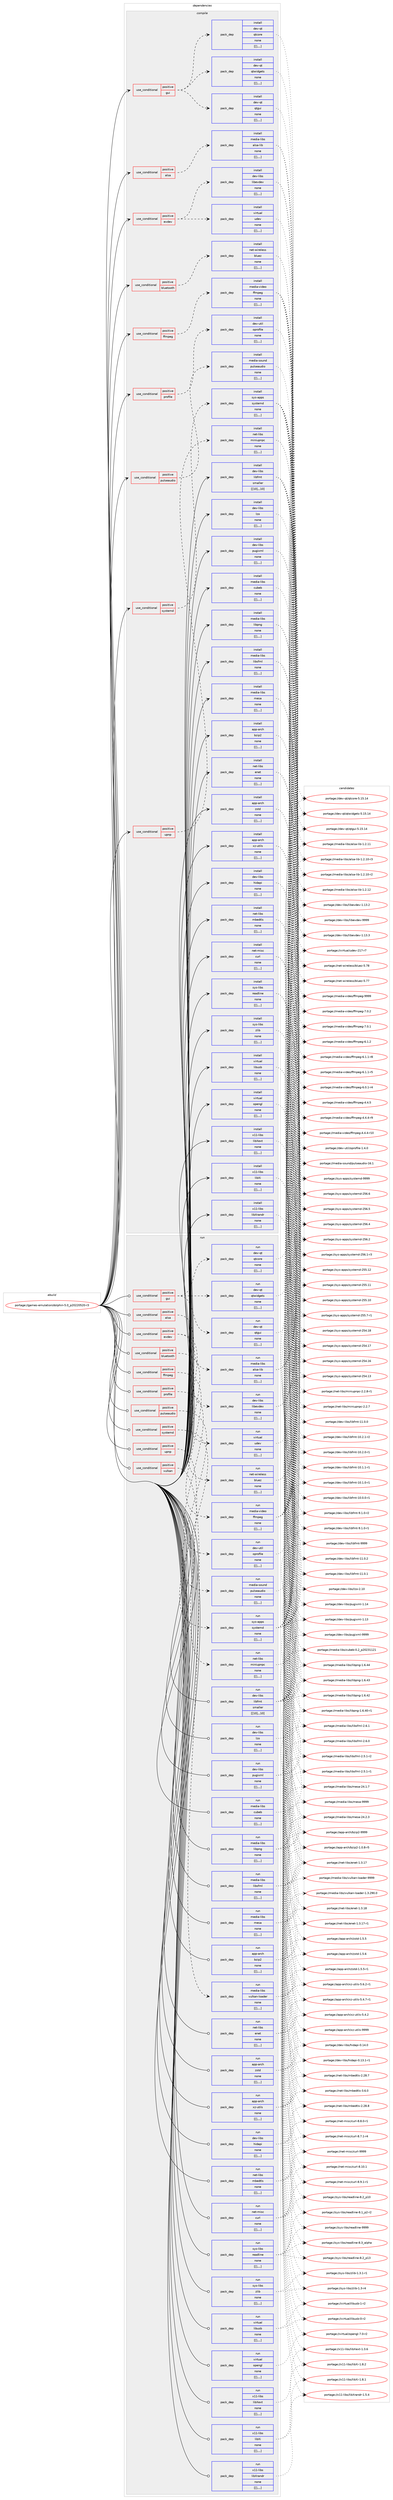 digraph prolog {

# *************
# Graph options
# *************

newrank=true;
concentrate=true;
compound=true;
graph [rankdir=LR,fontname=Helvetica,fontsize=10,ranksep=1.5];#, ranksep=2.5, nodesep=0.2];
edge  [arrowhead=vee];
node  [fontname=Helvetica,fontsize=10];

# **********
# The ebuild
# **********

subgraph cluster_leftcol {
color=gray;
label=<<i>ebuild</i>>;
id [label="portage://games-emulation/dolphin-5.0_p20220520-r3", color=red, width=4, href="../games-emulation/dolphin-5.0_p20220520-r3.svg"];
}

# ****************
# The dependencies
# ****************

subgraph cluster_midcol {
color=gray;
label=<<i>dependencies</i>>;
subgraph cluster_compile {
fillcolor="#eeeeee";
style=filled;
label=<<i>compile</i>>;
subgraph cond65682 {
dependency231492 [label=<<TABLE BORDER="0" CELLBORDER="1" CELLSPACING="0" CELLPADDING="4"><TR><TD ROWSPAN="3" CELLPADDING="10">use_conditional</TD></TR><TR><TD>positive</TD></TR><TR><TD>alsa</TD></TR></TABLE>>, shape=none, color=red];
subgraph pack164325 {
dependency231493 [label=<<TABLE BORDER="0" CELLBORDER="1" CELLSPACING="0" CELLPADDING="4" WIDTH="220"><TR><TD ROWSPAN="6" CELLPADDING="30">pack_dep</TD></TR><TR><TD WIDTH="110">install</TD></TR><TR><TD>media-libs</TD></TR><TR><TD>alsa-lib</TD></TR><TR><TD>none</TD></TR><TR><TD>[[],,,,]</TD></TR></TABLE>>, shape=none, color=blue];
}
dependency231492:e -> dependency231493:w [weight=20,style="dashed",arrowhead="vee"];
}
id:e -> dependency231492:w [weight=20,style="solid",arrowhead="vee"];
subgraph cond65683 {
dependency231494 [label=<<TABLE BORDER="0" CELLBORDER="1" CELLSPACING="0" CELLPADDING="4"><TR><TD ROWSPAN="3" CELLPADDING="10">use_conditional</TD></TR><TR><TD>positive</TD></TR><TR><TD>bluetooth</TD></TR></TABLE>>, shape=none, color=red];
subgraph pack164326 {
dependency231495 [label=<<TABLE BORDER="0" CELLBORDER="1" CELLSPACING="0" CELLPADDING="4" WIDTH="220"><TR><TD ROWSPAN="6" CELLPADDING="30">pack_dep</TD></TR><TR><TD WIDTH="110">install</TD></TR><TR><TD>net-wireless</TD></TR><TR><TD>bluez</TD></TR><TR><TD>none</TD></TR><TR><TD>[[],,,,]</TD></TR></TABLE>>, shape=none, color=blue];
}
dependency231494:e -> dependency231495:w [weight=20,style="dashed",arrowhead="vee"];
}
id:e -> dependency231494:w [weight=20,style="solid",arrowhead="vee"];
subgraph cond65684 {
dependency231496 [label=<<TABLE BORDER="0" CELLBORDER="1" CELLSPACING="0" CELLPADDING="4"><TR><TD ROWSPAN="3" CELLPADDING="10">use_conditional</TD></TR><TR><TD>positive</TD></TR><TR><TD>evdev</TD></TR></TABLE>>, shape=none, color=red];
subgraph pack164327 {
dependency231497 [label=<<TABLE BORDER="0" CELLBORDER="1" CELLSPACING="0" CELLPADDING="4" WIDTH="220"><TR><TD ROWSPAN="6" CELLPADDING="30">pack_dep</TD></TR><TR><TD WIDTH="110">install</TD></TR><TR><TD>dev-libs</TD></TR><TR><TD>libevdev</TD></TR><TR><TD>none</TD></TR><TR><TD>[[],,,,]</TD></TR></TABLE>>, shape=none, color=blue];
}
dependency231496:e -> dependency231497:w [weight=20,style="dashed",arrowhead="vee"];
subgraph pack164328 {
dependency231498 [label=<<TABLE BORDER="0" CELLBORDER="1" CELLSPACING="0" CELLPADDING="4" WIDTH="220"><TR><TD ROWSPAN="6" CELLPADDING="30">pack_dep</TD></TR><TR><TD WIDTH="110">install</TD></TR><TR><TD>virtual</TD></TR><TR><TD>udev</TD></TR><TR><TD>none</TD></TR><TR><TD>[[],,,,]</TD></TR></TABLE>>, shape=none, color=blue];
}
dependency231496:e -> dependency231498:w [weight=20,style="dashed",arrowhead="vee"];
}
id:e -> dependency231496:w [weight=20,style="solid",arrowhead="vee"];
subgraph cond65685 {
dependency231499 [label=<<TABLE BORDER="0" CELLBORDER="1" CELLSPACING="0" CELLPADDING="4"><TR><TD ROWSPAN="3" CELLPADDING="10">use_conditional</TD></TR><TR><TD>positive</TD></TR><TR><TD>ffmpeg</TD></TR></TABLE>>, shape=none, color=red];
subgraph pack164329 {
dependency231500 [label=<<TABLE BORDER="0" CELLBORDER="1" CELLSPACING="0" CELLPADDING="4" WIDTH="220"><TR><TD ROWSPAN="6" CELLPADDING="30">pack_dep</TD></TR><TR><TD WIDTH="110">install</TD></TR><TR><TD>media-video</TD></TR><TR><TD>ffmpeg</TD></TR><TR><TD>none</TD></TR><TR><TD>[[],,,,]</TD></TR></TABLE>>, shape=none, color=blue];
}
dependency231499:e -> dependency231500:w [weight=20,style="dashed",arrowhead="vee"];
}
id:e -> dependency231499:w [weight=20,style="solid",arrowhead="vee"];
subgraph cond65686 {
dependency231501 [label=<<TABLE BORDER="0" CELLBORDER="1" CELLSPACING="0" CELLPADDING="4"><TR><TD ROWSPAN="3" CELLPADDING="10">use_conditional</TD></TR><TR><TD>positive</TD></TR><TR><TD>gui</TD></TR></TABLE>>, shape=none, color=red];
subgraph pack164330 {
dependency231502 [label=<<TABLE BORDER="0" CELLBORDER="1" CELLSPACING="0" CELLPADDING="4" WIDTH="220"><TR><TD ROWSPAN="6" CELLPADDING="30">pack_dep</TD></TR><TR><TD WIDTH="110">install</TD></TR><TR><TD>dev-qt</TD></TR><TR><TD>qtcore</TD></TR><TR><TD>none</TD></TR><TR><TD>[[],,,,]</TD></TR></TABLE>>, shape=none, color=blue];
}
dependency231501:e -> dependency231502:w [weight=20,style="dashed",arrowhead="vee"];
subgraph pack164331 {
dependency231503 [label=<<TABLE BORDER="0" CELLBORDER="1" CELLSPACING="0" CELLPADDING="4" WIDTH="220"><TR><TD ROWSPAN="6" CELLPADDING="30">pack_dep</TD></TR><TR><TD WIDTH="110">install</TD></TR><TR><TD>dev-qt</TD></TR><TR><TD>qtgui</TD></TR><TR><TD>none</TD></TR><TR><TD>[[],,,,]</TD></TR></TABLE>>, shape=none, color=blue];
}
dependency231501:e -> dependency231503:w [weight=20,style="dashed",arrowhead="vee"];
subgraph pack164332 {
dependency231504 [label=<<TABLE BORDER="0" CELLBORDER="1" CELLSPACING="0" CELLPADDING="4" WIDTH="220"><TR><TD ROWSPAN="6" CELLPADDING="30">pack_dep</TD></TR><TR><TD WIDTH="110">install</TD></TR><TR><TD>dev-qt</TD></TR><TR><TD>qtwidgets</TD></TR><TR><TD>none</TD></TR><TR><TD>[[],,,,]</TD></TR></TABLE>>, shape=none, color=blue];
}
dependency231501:e -> dependency231504:w [weight=20,style="dashed",arrowhead="vee"];
}
id:e -> dependency231501:w [weight=20,style="solid",arrowhead="vee"];
subgraph cond65687 {
dependency231505 [label=<<TABLE BORDER="0" CELLBORDER="1" CELLSPACING="0" CELLPADDING="4"><TR><TD ROWSPAN="3" CELLPADDING="10">use_conditional</TD></TR><TR><TD>positive</TD></TR><TR><TD>profile</TD></TR></TABLE>>, shape=none, color=red];
subgraph pack164333 {
dependency231506 [label=<<TABLE BORDER="0" CELLBORDER="1" CELLSPACING="0" CELLPADDING="4" WIDTH="220"><TR><TD ROWSPAN="6" CELLPADDING="30">pack_dep</TD></TR><TR><TD WIDTH="110">install</TD></TR><TR><TD>dev-util</TD></TR><TR><TD>oprofile</TD></TR><TR><TD>none</TD></TR><TR><TD>[[],,,,]</TD></TR></TABLE>>, shape=none, color=blue];
}
dependency231505:e -> dependency231506:w [weight=20,style="dashed",arrowhead="vee"];
}
id:e -> dependency231505:w [weight=20,style="solid",arrowhead="vee"];
subgraph cond65688 {
dependency231507 [label=<<TABLE BORDER="0" CELLBORDER="1" CELLSPACING="0" CELLPADDING="4"><TR><TD ROWSPAN="3" CELLPADDING="10">use_conditional</TD></TR><TR><TD>positive</TD></TR><TR><TD>pulseaudio</TD></TR></TABLE>>, shape=none, color=red];
subgraph pack164334 {
dependency231508 [label=<<TABLE BORDER="0" CELLBORDER="1" CELLSPACING="0" CELLPADDING="4" WIDTH="220"><TR><TD ROWSPAN="6" CELLPADDING="30">pack_dep</TD></TR><TR><TD WIDTH="110">install</TD></TR><TR><TD>media-sound</TD></TR><TR><TD>pulseaudio</TD></TR><TR><TD>none</TD></TR><TR><TD>[[],,,,]</TD></TR></TABLE>>, shape=none, color=blue];
}
dependency231507:e -> dependency231508:w [weight=20,style="dashed",arrowhead="vee"];
}
id:e -> dependency231507:w [weight=20,style="solid",arrowhead="vee"];
subgraph cond65689 {
dependency231509 [label=<<TABLE BORDER="0" CELLBORDER="1" CELLSPACING="0" CELLPADDING="4"><TR><TD ROWSPAN="3" CELLPADDING="10">use_conditional</TD></TR><TR><TD>positive</TD></TR><TR><TD>systemd</TD></TR></TABLE>>, shape=none, color=red];
subgraph pack164335 {
dependency231510 [label=<<TABLE BORDER="0" CELLBORDER="1" CELLSPACING="0" CELLPADDING="4" WIDTH="220"><TR><TD ROWSPAN="6" CELLPADDING="30">pack_dep</TD></TR><TR><TD WIDTH="110">install</TD></TR><TR><TD>sys-apps</TD></TR><TR><TD>systemd</TD></TR><TR><TD>none</TD></TR><TR><TD>[[],,,,]</TD></TR></TABLE>>, shape=none, color=blue];
}
dependency231509:e -> dependency231510:w [weight=20,style="dashed",arrowhead="vee"];
}
id:e -> dependency231509:w [weight=20,style="solid",arrowhead="vee"];
subgraph cond65690 {
dependency231511 [label=<<TABLE BORDER="0" CELLBORDER="1" CELLSPACING="0" CELLPADDING="4"><TR><TD ROWSPAN="3" CELLPADDING="10">use_conditional</TD></TR><TR><TD>positive</TD></TR><TR><TD>upnp</TD></TR></TABLE>>, shape=none, color=red];
subgraph pack164336 {
dependency231512 [label=<<TABLE BORDER="0" CELLBORDER="1" CELLSPACING="0" CELLPADDING="4" WIDTH="220"><TR><TD ROWSPAN="6" CELLPADDING="30">pack_dep</TD></TR><TR><TD WIDTH="110">install</TD></TR><TR><TD>net-libs</TD></TR><TR><TD>miniupnpc</TD></TR><TR><TD>none</TD></TR><TR><TD>[[],,,,]</TD></TR></TABLE>>, shape=none, color=blue];
}
dependency231511:e -> dependency231512:w [weight=20,style="dashed",arrowhead="vee"];
}
id:e -> dependency231511:w [weight=20,style="solid",arrowhead="vee"];
subgraph pack164337 {
dependency231513 [label=<<TABLE BORDER="0" CELLBORDER="1" CELLSPACING="0" CELLPADDING="4" WIDTH="220"><TR><TD ROWSPAN="6" CELLPADDING="30">pack_dep</TD></TR><TR><TD WIDTH="110">install</TD></TR><TR><TD>app-arch</TD></TR><TR><TD>bzip2</TD></TR><TR><TD>none</TD></TR><TR><TD>[[],,,,]</TD></TR></TABLE>>, shape=none, color=blue];
}
id:e -> dependency231513:w [weight=20,style="solid",arrowhead="vee"];
subgraph pack164338 {
dependency231514 [label=<<TABLE BORDER="0" CELLBORDER="1" CELLSPACING="0" CELLPADDING="4" WIDTH="220"><TR><TD ROWSPAN="6" CELLPADDING="30">pack_dep</TD></TR><TR><TD WIDTH="110">install</TD></TR><TR><TD>app-arch</TD></TR><TR><TD>xz-utils</TD></TR><TR><TD>none</TD></TR><TR><TD>[[],,,,]</TD></TR></TABLE>>, shape=none, color=blue];
}
id:e -> dependency231514:w [weight=20,style="solid",arrowhead="vee"];
subgraph pack164339 {
dependency231515 [label=<<TABLE BORDER="0" CELLBORDER="1" CELLSPACING="0" CELLPADDING="4" WIDTH="220"><TR><TD ROWSPAN="6" CELLPADDING="30">pack_dep</TD></TR><TR><TD WIDTH="110">install</TD></TR><TR><TD>app-arch</TD></TR><TR><TD>zstd</TD></TR><TR><TD>none</TD></TR><TR><TD>[[],,,,]</TD></TR></TABLE>>, shape=none, color=blue];
}
id:e -> dependency231515:w [weight=20,style="solid",arrowhead="vee"];
subgraph pack164340 {
dependency231516 [label=<<TABLE BORDER="0" CELLBORDER="1" CELLSPACING="0" CELLPADDING="4" WIDTH="220"><TR><TD ROWSPAN="6" CELLPADDING="30">pack_dep</TD></TR><TR><TD WIDTH="110">install</TD></TR><TR><TD>dev-libs</TD></TR><TR><TD>hidapi</TD></TR><TR><TD>none</TD></TR><TR><TD>[[],,,,]</TD></TR></TABLE>>, shape=none, color=blue];
}
id:e -> dependency231516:w [weight=20,style="solid",arrowhead="vee"];
subgraph pack164341 {
dependency231517 [label=<<TABLE BORDER="0" CELLBORDER="1" CELLSPACING="0" CELLPADDING="4" WIDTH="220"><TR><TD ROWSPAN="6" CELLPADDING="30">pack_dep</TD></TR><TR><TD WIDTH="110">install</TD></TR><TR><TD>dev-libs</TD></TR><TR><TD>libfmt</TD></TR><TR><TD>smaller</TD></TR><TR><TD>[[10],,,10]</TD></TR></TABLE>>, shape=none, color=blue];
}
id:e -> dependency231517:w [weight=20,style="solid",arrowhead="vee"];
subgraph pack164342 {
dependency231518 [label=<<TABLE BORDER="0" CELLBORDER="1" CELLSPACING="0" CELLPADDING="4" WIDTH="220"><TR><TD ROWSPAN="6" CELLPADDING="30">pack_dep</TD></TR><TR><TD WIDTH="110">install</TD></TR><TR><TD>dev-libs</TD></TR><TR><TD>lzo</TD></TR><TR><TD>none</TD></TR><TR><TD>[[],,,,]</TD></TR></TABLE>>, shape=none, color=blue];
}
id:e -> dependency231518:w [weight=20,style="solid",arrowhead="vee"];
subgraph pack164343 {
dependency231519 [label=<<TABLE BORDER="0" CELLBORDER="1" CELLSPACING="0" CELLPADDING="4" WIDTH="220"><TR><TD ROWSPAN="6" CELLPADDING="30">pack_dep</TD></TR><TR><TD WIDTH="110">install</TD></TR><TR><TD>dev-libs</TD></TR><TR><TD>pugixml</TD></TR><TR><TD>none</TD></TR><TR><TD>[[],,,,]</TD></TR></TABLE>>, shape=none, color=blue];
}
id:e -> dependency231519:w [weight=20,style="solid",arrowhead="vee"];
subgraph pack164344 {
dependency231520 [label=<<TABLE BORDER="0" CELLBORDER="1" CELLSPACING="0" CELLPADDING="4" WIDTH="220"><TR><TD ROWSPAN="6" CELLPADDING="30">pack_dep</TD></TR><TR><TD WIDTH="110">install</TD></TR><TR><TD>media-libs</TD></TR><TR><TD>cubeb</TD></TR><TR><TD>none</TD></TR><TR><TD>[[],,,,]</TD></TR></TABLE>>, shape=none, color=blue];
}
id:e -> dependency231520:w [weight=20,style="solid",arrowhead="vee"];
subgraph pack164345 {
dependency231521 [label=<<TABLE BORDER="0" CELLBORDER="1" CELLSPACING="0" CELLPADDING="4" WIDTH="220"><TR><TD ROWSPAN="6" CELLPADDING="30">pack_dep</TD></TR><TR><TD WIDTH="110">install</TD></TR><TR><TD>media-libs</TD></TR><TR><TD>libpng</TD></TR><TR><TD>none</TD></TR><TR><TD>[[],,,,]</TD></TR></TABLE>>, shape=none, color=blue];
}
id:e -> dependency231521:w [weight=20,style="solid",arrowhead="vee"];
subgraph pack164346 {
dependency231522 [label=<<TABLE BORDER="0" CELLBORDER="1" CELLSPACING="0" CELLPADDING="4" WIDTH="220"><TR><TD ROWSPAN="6" CELLPADDING="30">pack_dep</TD></TR><TR><TD WIDTH="110">install</TD></TR><TR><TD>media-libs</TD></TR><TR><TD>libsfml</TD></TR><TR><TD>none</TD></TR><TR><TD>[[],,,,]</TD></TR></TABLE>>, shape=none, color=blue];
}
id:e -> dependency231522:w [weight=20,style="solid",arrowhead="vee"];
subgraph pack164347 {
dependency231523 [label=<<TABLE BORDER="0" CELLBORDER="1" CELLSPACING="0" CELLPADDING="4" WIDTH="220"><TR><TD ROWSPAN="6" CELLPADDING="30">pack_dep</TD></TR><TR><TD WIDTH="110">install</TD></TR><TR><TD>media-libs</TD></TR><TR><TD>mesa</TD></TR><TR><TD>none</TD></TR><TR><TD>[[],,,,]</TD></TR></TABLE>>, shape=none, color=blue];
}
id:e -> dependency231523:w [weight=20,style="solid",arrowhead="vee"];
subgraph pack164348 {
dependency231524 [label=<<TABLE BORDER="0" CELLBORDER="1" CELLSPACING="0" CELLPADDING="4" WIDTH="220"><TR><TD ROWSPAN="6" CELLPADDING="30">pack_dep</TD></TR><TR><TD WIDTH="110">install</TD></TR><TR><TD>net-libs</TD></TR><TR><TD>enet</TD></TR><TR><TD>none</TD></TR><TR><TD>[[],,,,]</TD></TR></TABLE>>, shape=none, color=blue];
}
id:e -> dependency231524:w [weight=20,style="solid",arrowhead="vee"];
subgraph pack164349 {
dependency231525 [label=<<TABLE BORDER="0" CELLBORDER="1" CELLSPACING="0" CELLPADDING="4" WIDTH="220"><TR><TD ROWSPAN="6" CELLPADDING="30">pack_dep</TD></TR><TR><TD WIDTH="110">install</TD></TR><TR><TD>net-libs</TD></TR><TR><TD>mbedtls</TD></TR><TR><TD>none</TD></TR><TR><TD>[[],,,,]</TD></TR></TABLE>>, shape=none, color=blue];
}
id:e -> dependency231525:w [weight=20,style="solid",arrowhead="vee"];
subgraph pack164350 {
dependency231526 [label=<<TABLE BORDER="0" CELLBORDER="1" CELLSPACING="0" CELLPADDING="4" WIDTH="220"><TR><TD ROWSPAN="6" CELLPADDING="30">pack_dep</TD></TR><TR><TD WIDTH="110">install</TD></TR><TR><TD>net-misc</TD></TR><TR><TD>curl</TD></TR><TR><TD>none</TD></TR><TR><TD>[[],,,,]</TD></TR></TABLE>>, shape=none, color=blue];
}
id:e -> dependency231526:w [weight=20,style="solid",arrowhead="vee"];
subgraph pack164351 {
dependency231527 [label=<<TABLE BORDER="0" CELLBORDER="1" CELLSPACING="0" CELLPADDING="4" WIDTH="220"><TR><TD ROWSPAN="6" CELLPADDING="30">pack_dep</TD></TR><TR><TD WIDTH="110">install</TD></TR><TR><TD>sys-libs</TD></TR><TR><TD>readline</TD></TR><TR><TD>none</TD></TR><TR><TD>[[],,,,]</TD></TR></TABLE>>, shape=none, color=blue];
}
id:e -> dependency231527:w [weight=20,style="solid",arrowhead="vee"];
subgraph pack164352 {
dependency231528 [label=<<TABLE BORDER="0" CELLBORDER="1" CELLSPACING="0" CELLPADDING="4" WIDTH="220"><TR><TD ROWSPAN="6" CELLPADDING="30">pack_dep</TD></TR><TR><TD WIDTH="110">install</TD></TR><TR><TD>sys-libs</TD></TR><TR><TD>zlib</TD></TR><TR><TD>none</TD></TR><TR><TD>[[],,,,]</TD></TR></TABLE>>, shape=none, color=blue];
}
id:e -> dependency231528:w [weight=20,style="solid",arrowhead="vee"];
subgraph pack164353 {
dependency231529 [label=<<TABLE BORDER="0" CELLBORDER="1" CELLSPACING="0" CELLPADDING="4" WIDTH="220"><TR><TD ROWSPAN="6" CELLPADDING="30">pack_dep</TD></TR><TR><TD WIDTH="110">install</TD></TR><TR><TD>virtual</TD></TR><TR><TD>libusb</TD></TR><TR><TD>none</TD></TR><TR><TD>[[],,,,]</TD></TR></TABLE>>, shape=none, color=blue];
}
id:e -> dependency231529:w [weight=20,style="solid",arrowhead="vee"];
subgraph pack164354 {
dependency231530 [label=<<TABLE BORDER="0" CELLBORDER="1" CELLSPACING="0" CELLPADDING="4" WIDTH="220"><TR><TD ROWSPAN="6" CELLPADDING="30">pack_dep</TD></TR><TR><TD WIDTH="110">install</TD></TR><TR><TD>virtual</TD></TR><TR><TD>opengl</TD></TR><TR><TD>none</TD></TR><TR><TD>[[],,,,]</TD></TR></TABLE>>, shape=none, color=blue];
}
id:e -> dependency231530:w [weight=20,style="solid",arrowhead="vee"];
subgraph pack164355 {
dependency231531 [label=<<TABLE BORDER="0" CELLBORDER="1" CELLSPACING="0" CELLPADDING="4" WIDTH="220"><TR><TD ROWSPAN="6" CELLPADDING="30">pack_dep</TD></TR><TR><TD WIDTH="110">install</TD></TR><TR><TD>x11-libs</TD></TR><TR><TD>libXext</TD></TR><TR><TD>none</TD></TR><TR><TD>[[],,,,]</TD></TR></TABLE>>, shape=none, color=blue];
}
id:e -> dependency231531:w [weight=20,style="solid",arrowhead="vee"];
subgraph pack164356 {
dependency231532 [label=<<TABLE BORDER="0" CELLBORDER="1" CELLSPACING="0" CELLPADDING="4" WIDTH="220"><TR><TD ROWSPAN="6" CELLPADDING="30">pack_dep</TD></TR><TR><TD WIDTH="110">install</TD></TR><TR><TD>x11-libs</TD></TR><TR><TD>libXi</TD></TR><TR><TD>none</TD></TR><TR><TD>[[],,,,]</TD></TR></TABLE>>, shape=none, color=blue];
}
id:e -> dependency231532:w [weight=20,style="solid",arrowhead="vee"];
subgraph pack164357 {
dependency231533 [label=<<TABLE BORDER="0" CELLBORDER="1" CELLSPACING="0" CELLPADDING="4" WIDTH="220"><TR><TD ROWSPAN="6" CELLPADDING="30">pack_dep</TD></TR><TR><TD WIDTH="110">install</TD></TR><TR><TD>x11-libs</TD></TR><TR><TD>libXrandr</TD></TR><TR><TD>none</TD></TR><TR><TD>[[],,,,]</TD></TR></TABLE>>, shape=none, color=blue];
}
id:e -> dependency231533:w [weight=20,style="solid",arrowhead="vee"];
}
subgraph cluster_compileandrun {
fillcolor="#eeeeee";
style=filled;
label=<<i>compile and run</i>>;
}
subgraph cluster_run {
fillcolor="#eeeeee";
style=filled;
label=<<i>run</i>>;
subgraph cond65691 {
dependency231534 [label=<<TABLE BORDER="0" CELLBORDER="1" CELLSPACING="0" CELLPADDING="4"><TR><TD ROWSPAN="3" CELLPADDING="10">use_conditional</TD></TR><TR><TD>positive</TD></TR><TR><TD>alsa</TD></TR></TABLE>>, shape=none, color=red];
subgraph pack164358 {
dependency231535 [label=<<TABLE BORDER="0" CELLBORDER="1" CELLSPACING="0" CELLPADDING="4" WIDTH="220"><TR><TD ROWSPAN="6" CELLPADDING="30">pack_dep</TD></TR><TR><TD WIDTH="110">run</TD></TR><TR><TD>media-libs</TD></TR><TR><TD>alsa-lib</TD></TR><TR><TD>none</TD></TR><TR><TD>[[],,,,]</TD></TR></TABLE>>, shape=none, color=blue];
}
dependency231534:e -> dependency231535:w [weight=20,style="dashed",arrowhead="vee"];
}
id:e -> dependency231534:w [weight=20,style="solid",arrowhead="odot"];
subgraph cond65692 {
dependency231536 [label=<<TABLE BORDER="0" CELLBORDER="1" CELLSPACING="0" CELLPADDING="4"><TR><TD ROWSPAN="3" CELLPADDING="10">use_conditional</TD></TR><TR><TD>positive</TD></TR><TR><TD>bluetooth</TD></TR></TABLE>>, shape=none, color=red];
subgraph pack164359 {
dependency231537 [label=<<TABLE BORDER="0" CELLBORDER="1" CELLSPACING="0" CELLPADDING="4" WIDTH="220"><TR><TD ROWSPAN="6" CELLPADDING="30">pack_dep</TD></TR><TR><TD WIDTH="110">run</TD></TR><TR><TD>net-wireless</TD></TR><TR><TD>bluez</TD></TR><TR><TD>none</TD></TR><TR><TD>[[],,,,]</TD></TR></TABLE>>, shape=none, color=blue];
}
dependency231536:e -> dependency231537:w [weight=20,style="dashed",arrowhead="vee"];
}
id:e -> dependency231536:w [weight=20,style="solid",arrowhead="odot"];
subgraph cond65693 {
dependency231538 [label=<<TABLE BORDER="0" CELLBORDER="1" CELLSPACING="0" CELLPADDING="4"><TR><TD ROWSPAN="3" CELLPADDING="10">use_conditional</TD></TR><TR><TD>positive</TD></TR><TR><TD>evdev</TD></TR></TABLE>>, shape=none, color=red];
subgraph pack164360 {
dependency231539 [label=<<TABLE BORDER="0" CELLBORDER="1" CELLSPACING="0" CELLPADDING="4" WIDTH="220"><TR><TD ROWSPAN="6" CELLPADDING="30">pack_dep</TD></TR><TR><TD WIDTH="110">run</TD></TR><TR><TD>dev-libs</TD></TR><TR><TD>libevdev</TD></TR><TR><TD>none</TD></TR><TR><TD>[[],,,,]</TD></TR></TABLE>>, shape=none, color=blue];
}
dependency231538:e -> dependency231539:w [weight=20,style="dashed",arrowhead="vee"];
subgraph pack164361 {
dependency231540 [label=<<TABLE BORDER="0" CELLBORDER="1" CELLSPACING="0" CELLPADDING="4" WIDTH="220"><TR><TD ROWSPAN="6" CELLPADDING="30">pack_dep</TD></TR><TR><TD WIDTH="110">run</TD></TR><TR><TD>virtual</TD></TR><TR><TD>udev</TD></TR><TR><TD>none</TD></TR><TR><TD>[[],,,,]</TD></TR></TABLE>>, shape=none, color=blue];
}
dependency231538:e -> dependency231540:w [weight=20,style="dashed",arrowhead="vee"];
}
id:e -> dependency231538:w [weight=20,style="solid",arrowhead="odot"];
subgraph cond65694 {
dependency231541 [label=<<TABLE BORDER="0" CELLBORDER="1" CELLSPACING="0" CELLPADDING="4"><TR><TD ROWSPAN="3" CELLPADDING="10">use_conditional</TD></TR><TR><TD>positive</TD></TR><TR><TD>ffmpeg</TD></TR></TABLE>>, shape=none, color=red];
subgraph pack164362 {
dependency231542 [label=<<TABLE BORDER="0" CELLBORDER="1" CELLSPACING="0" CELLPADDING="4" WIDTH="220"><TR><TD ROWSPAN="6" CELLPADDING="30">pack_dep</TD></TR><TR><TD WIDTH="110">run</TD></TR><TR><TD>media-video</TD></TR><TR><TD>ffmpeg</TD></TR><TR><TD>none</TD></TR><TR><TD>[[],,,,]</TD></TR></TABLE>>, shape=none, color=blue];
}
dependency231541:e -> dependency231542:w [weight=20,style="dashed",arrowhead="vee"];
}
id:e -> dependency231541:w [weight=20,style="solid",arrowhead="odot"];
subgraph cond65695 {
dependency231543 [label=<<TABLE BORDER="0" CELLBORDER="1" CELLSPACING="0" CELLPADDING="4"><TR><TD ROWSPAN="3" CELLPADDING="10">use_conditional</TD></TR><TR><TD>positive</TD></TR><TR><TD>gui</TD></TR></TABLE>>, shape=none, color=red];
subgraph pack164363 {
dependency231544 [label=<<TABLE BORDER="0" CELLBORDER="1" CELLSPACING="0" CELLPADDING="4" WIDTH="220"><TR><TD ROWSPAN="6" CELLPADDING="30">pack_dep</TD></TR><TR><TD WIDTH="110">run</TD></TR><TR><TD>dev-qt</TD></TR><TR><TD>qtcore</TD></TR><TR><TD>none</TD></TR><TR><TD>[[],,,,]</TD></TR></TABLE>>, shape=none, color=blue];
}
dependency231543:e -> dependency231544:w [weight=20,style="dashed",arrowhead="vee"];
subgraph pack164364 {
dependency231545 [label=<<TABLE BORDER="0" CELLBORDER="1" CELLSPACING="0" CELLPADDING="4" WIDTH="220"><TR><TD ROWSPAN="6" CELLPADDING="30">pack_dep</TD></TR><TR><TD WIDTH="110">run</TD></TR><TR><TD>dev-qt</TD></TR><TR><TD>qtgui</TD></TR><TR><TD>none</TD></TR><TR><TD>[[],,,,]</TD></TR></TABLE>>, shape=none, color=blue];
}
dependency231543:e -> dependency231545:w [weight=20,style="dashed",arrowhead="vee"];
subgraph pack164365 {
dependency231546 [label=<<TABLE BORDER="0" CELLBORDER="1" CELLSPACING="0" CELLPADDING="4" WIDTH="220"><TR><TD ROWSPAN="6" CELLPADDING="30">pack_dep</TD></TR><TR><TD WIDTH="110">run</TD></TR><TR><TD>dev-qt</TD></TR><TR><TD>qtwidgets</TD></TR><TR><TD>none</TD></TR><TR><TD>[[],,,,]</TD></TR></TABLE>>, shape=none, color=blue];
}
dependency231543:e -> dependency231546:w [weight=20,style="dashed",arrowhead="vee"];
}
id:e -> dependency231543:w [weight=20,style="solid",arrowhead="odot"];
subgraph cond65696 {
dependency231547 [label=<<TABLE BORDER="0" CELLBORDER="1" CELLSPACING="0" CELLPADDING="4"><TR><TD ROWSPAN="3" CELLPADDING="10">use_conditional</TD></TR><TR><TD>positive</TD></TR><TR><TD>profile</TD></TR></TABLE>>, shape=none, color=red];
subgraph pack164366 {
dependency231548 [label=<<TABLE BORDER="0" CELLBORDER="1" CELLSPACING="0" CELLPADDING="4" WIDTH="220"><TR><TD ROWSPAN="6" CELLPADDING="30">pack_dep</TD></TR><TR><TD WIDTH="110">run</TD></TR><TR><TD>dev-util</TD></TR><TR><TD>oprofile</TD></TR><TR><TD>none</TD></TR><TR><TD>[[],,,,]</TD></TR></TABLE>>, shape=none, color=blue];
}
dependency231547:e -> dependency231548:w [weight=20,style="dashed",arrowhead="vee"];
}
id:e -> dependency231547:w [weight=20,style="solid",arrowhead="odot"];
subgraph cond65697 {
dependency231549 [label=<<TABLE BORDER="0" CELLBORDER="1" CELLSPACING="0" CELLPADDING="4"><TR><TD ROWSPAN="3" CELLPADDING="10">use_conditional</TD></TR><TR><TD>positive</TD></TR><TR><TD>pulseaudio</TD></TR></TABLE>>, shape=none, color=red];
subgraph pack164367 {
dependency231550 [label=<<TABLE BORDER="0" CELLBORDER="1" CELLSPACING="0" CELLPADDING="4" WIDTH="220"><TR><TD ROWSPAN="6" CELLPADDING="30">pack_dep</TD></TR><TR><TD WIDTH="110">run</TD></TR><TR><TD>media-sound</TD></TR><TR><TD>pulseaudio</TD></TR><TR><TD>none</TD></TR><TR><TD>[[],,,,]</TD></TR></TABLE>>, shape=none, color=blue];
}
dependency231549:e -> dependency231550:w [weight=20,style="dashed",arrowhead="vee"];
}
id:e -> dependency231549:w [weight=20,style="solid",arrowhead="odot"];
subgraph cond65698 {
dependency231551 [label=<<TABLE BORDER="0" CELLBORDER="1" CELLSPACING="0" CELLPADDING="4"><TR><TD ROWSPAN="3" CELLPADDING="10">use_conditional</TD></TR><TR><TD>positive</TD></TR><TR><TD>systemd</TD></TR></TABLE>>, shape=none, color=red];
subgraph pack164368 {
dependency231552 [label=<<TABLE BORDER="0" CELLBORDER="1" CELLSPACING="0" CELLPADDING="4" WIDTH="220"><TR><TD ROWSPAN="6" CELLPADDING="30">pack_dep</TD></TR><TR><TD WIDTH="110">run</TD></TR><TR><TD>sys-apps</TD></TR><TR><TD>systemd</TD></TR><TR><TD>none</TD></TR><TR><TD>[[],,,,]</TD></TR></TABLE>>, shape=none, color=blue];
}
dependency231551:e -> dependency231552:w [weight=20,style="dashed",arrowhead="vee"];
}
id:e -> dependency231551:w [weight=20,style="solid",arrowhead="odot"];
subgraph cond65699 {
dependency231553 [label=<<TABLE BORDER="0" CELLBORDER="1" CELLSPACING="0" CELLPADDING="4"><TR><TD ROWSPAN="3" CELLPADDING="10">use_conditional</TD></TR><TR><TD>positive</TD></TR><TR><TD>upnp</TD></TR></TABLE>>, shape=none, color=red];
subgraph pack164369 {
dependency231554 [label=<<TABLE BORDER="0" CELLBORDER="1" CELLSPACING="0" CELLPADDING="4" WIDTH="220"><TR><TD ROWSPAN="6" CELLPADDING="30">pack_dep</TD></TR><TR><TD WIDTH="110">run</TD></TR><TR><TD>net-libs</TD></TR><TR><TD>miniupnpc</TD></TR><TR><TD>none</TD></TR><TR><TD>[[],,,,]</TD></TR></TABLE>>, shape=none, color=blue];
}
dependency231553:e -> dependency231554:w [weight=20,style="dashed",arrowhead="vee"];
}
id:e -> dependency231553:w [weight=20,style="solid",arrowhead="odot"];
subgraph cond65700 {
dependency231555 [label=<<TABLE BORDER="0" CELLBORDER="1" CELLSPACING="0" CELLPADDING="4"><TR><TD ROWSPAN="3" CELLPADDING="10">use_conditional</TD></TR><TR><TD>positive</TD></TR><TR><TD>vulkan</TD></TR></TABLE>>, shape=none, color=red];
subgraph pack164370 {
dependency231556 [label=<<TABLE BORDER="0" CELLBORDER="1" CELLSPACING="0" CELLPADDING="4" WIDTH="220"><TR><TD ROWSPAN="6" CELLPADDING="30">pack_dep</TD></TR><TR><TD WIDTH="110">run</TD></TR><TR><TD>media-libs</TD></TR><TR><TD>vulkan-loader</TD></TR><TR><TD>none</TD></TR><TR><TD>[[],,,,]</TD></TR></TABLE>>, shape=none, color=blue];
}
dependency231555:e -> dependency231556:w [weight=20,style="dashed",arrowhead="vee"];
}
id:e -> dependency231555:w [weight=20,style="solid",arrowhead="odot"];
subgraph pack164371 {
dependency231557 [label=<<TABLE BORDER="0" CELLBORDER="1" CELLSPACING="0" CELLPADDING="4" WIDTH="220"><TR><TD ROWSPAN="6" CELLPADDING="30">pack_dep</TD></TR><TR><TD WIDTH="110">run</TD></TR><TR><TD>app-arch</TD></TR><TR><TD>bzip2</TD></TR><TR><TD>none</TD></TR><TR><TD>[[],,,,]</TD></TR></TABLE>>, shape=none, color=blue];
}
id:e -> dependency231557:w [weight=20,style="solid",arrowhead="odot"];
subgraph pack164372 {
dependency231558 [label=<<TABLE BORDER="0" CELLBORDER="1" CELLSPACING="0" CELLPADDING="4" WIDTH="220"><TR><TD ROWSPAN="6" CELLPADDING="30">pack_dep</TD></TR><TR><TD WIDTH="110">run</TD></TR><TR><TD>app-arch</TD></TR><TR><TD>xz-utils</TD></TR><TR><TD>none</TD></TR><TR><TD>[[],,,,]</TD></TR></TABLE>>, shape=none, color=blue];
}
id:e -> dependency231558:w [weight=20,style="solid",arrowhead="odot"];
subgraph pack164373 {
dependency231559 [label=<<TABLE BORDER="0" CELLBORDER="1" CELLSPACING="0" CELLPADDING="4" WIDTH="220"><TR><TD ROWSPAN="6" CELLPADDING="30">pack_dep</TD></TR><TR><TD WIDTH="110">run</TD></TR><TR><TD>app-arch</TD></TR><TR><TD>zstd</TD></TR><TR><TD>none</TD></TR><TR><TD>[[],,,,]</TD></TR></TABLE>>, shape=none, color=blue];
}
id:e -> dependency231559:w [weight=20,style="solid",arrowhead="odot"];
subgraph pack164374 {
dependency231560 [label=<<TABLE BORDER="0" CELLBORDER="1" CELLSPACING="0" CELLPADDING="4" WIDTH="220"><TR><TD ROWSPAN="6" CELLPADDING="30">pack_dep</TD></TR><TR><TD WIDTH="110">run</TD></TR><TR><TD>dev-libs</TD></TR><TR><TD>hidapi</TD></TR><TR><TD>none</TD></TR><TR><TD>[[],,,,]</TD></TR></TABLE>>, shape=none, color=blue];
}
id:e -> dependency231560:w [weight=20,style="solid",arrowhead="odot"];
subgraph pack164375 {
dependency231561 [label=<<TABLE BORDER="0" CELLBORDER="1" CELLSPACING="0" CELLPADDING="4" WIDTH="220"><TR><TD ROWSPAN="6" CELLPADDING="30">pack_dep</TD></TR><TR><TD WIDTH="110">run</TD></TR><TR><TD>dev-libs</TD></TR><TR><TD>libfmt</TD></TR><TR><TD>smaller</TD></TR><TR><TD>[[10],,,10]</TD></TR></TABLE>>, shape=none, color=blue];
}
id:e -> dependency231561:w [weight=20,style="solid",arrowhead="odot"];
subgraph pack164376 {
dependency231562 [label=<<TABLE BORDER="0" CELLBORDER="1" CELLSPACING="0" CELLPADDING="4" WIDTH="220"><TR><TD ROWSPAN="6" CELLPADDING="30">pack_dep</TD></TR><TR><TD WIDTH="110">run</TD></TR><TR><TD>dev-libs</TD></TR><TR><TD>lzo</TD></TR><TR><TD>none</TD></TR><TR><TD>[[],,,,]</TD></TR></TABLE>>, shape=none, color=blue];
}
id:e -> dependency231562:w [weight=20,style="solid",arrowhead="odot"];
subgraph pack164377 {
dependency231563 [label=<<TABLE BORDER="0" CELLBORDER="1" CELLSPACING="0" CELLPADDING="4" WIDTH="220"><TR><TD ROWSPAN="6" CELLPADDING="30">pack_dep</TD></TR><TR><TD WIDTH="110">run</TD></TR><TR><TD>dev-libs</TD></TR><TR><TD>pugixml</TD></TR><TR><TD>none</TD></TR><TR><TD>[[],,,,]</TD></TR></TABLE>>, shape=none, color=blue];
}
id:e -> dependency231563:w [weight=20,style="solid",arrowhead="odot"];
subgraph pack164378 {
dependency231564 [label=<<TABLE BORDER="0" CELLBORDER="1" CELLSPACING="0" CELLPADDING="4" WIDTH="220"><TR><TD ROWSPAN="6" CELLPADDING="30">pack_dep</TD></TR><TR><TD WIDTH="110">run</TD></TR><TR><TD>media-libs</TD></TR><TR><TD>cubeb</TD></TR><TR><TD>none</TD></TR><TR><TD>[[],,,,]</TD></TR></TABLE>>, shape=none, color=blue];
}
id:e -> dependency231564:w [weight=20,style="solid",arrowhead="odot"];
subgraph pack164379 {
dependency231565 [label=<<TABLE BORDER="0" CELLBORDER="1" CELLSPACING="0" CELLPADDING="4" WIDTH="220"><TR><TD ROWSPAN="6" CELLPADDING="30">pack_dep</TD></TR><TR><TD WIDTH="110">run</TD></TR><TR><TD>media-libs</TD></TR><TR><TD>libpng</TD></TR><TR><TD>none</TD></TR><TR><TD>[[],,,,]</TD></TR></TABLE>>, shape=none, color=blue];
}
id:e -> dependency231565:w [weight=20,style="solid",arrowhead="odot"];
subgraph pack164380 {
dependency231566 [label=<<TABLE BORDER="0" CELLBORDER="1" CELLSPACING="0" CELLPADDING="4" WIDTH="220"><TR><TD ROWSPAN="6" CELLPADDING="30">pack_dep</TD></TR><TR><TD WIDTH="110">run</TD></TR><TR><TD>media-libs</TD></TR><TR><TD>libsfml</TD></TR><TR><TD>none</TD></TR><TR><TD>[[],,,,]</TD></TR></TABLE>>, shape=none, color=blue];
}
id:e -> dependency231566:w [weight=20,style="solid",arrowhead="odot"];
subgraph pack164381 {
dependency231567 [label=<<TABLE BORDER="0" CELLBORDER="1" CELLSPACING="0" CELLPADDING="4" WIDTH="220"><TR><TD ROWSPAN="6" CELLPADDING="30">pack_dep</TD></TR><TR><TD WIDTH="110">run</TD></TR><TR><TD>media-libs</TD></TR><TR><TD>mesa</TD></TR><TR><TD>none</TD></TR><TR><TD>[[],,,,]</TD></TR></TABLE>>, shape=none, color=blue];
}
id:e -> dependency231567:w [weight=20,style="solid",arrowhead="odot"];
subgraph pack164382 {
dependency231568 [label=<<TABLE BORDER="0" CELLBORDER="1" CELLSPACING="0" CELLPADDING="4" WIDTH="220"><TR><TD ROWSPAN="6" CELLPADDING="30">pack_dep</TD></TR><TR><TD WIDTH="110">run</TD></TR><TR><TD>net-libs</TD></TR><TR><TD>enet</TD></TR><TR><TD>none</TD></TR><TR><TD>[[],,,,]</TD></TR></TABLE>>, shape=none, color=blue];
}
id:e -> dependency231568:w [weight=20,style="solid",arrowhead="odot"];
subgraph pack164383 {
dependency231569 [label=<<TABLE BORDER="0" CELLBORDER="1" CELLSPACING="0" CELLPADDING="4" WIDTH="220"><TR><TD ROWSPAN="6" CELLPADDING="30">pack_dep</TD></TR><TR><TD WIDTH="110">run</TD></TR><TR><TD>net-libs</TD></TR><TR><TD>mbedtls</TD></TR><TR><TD>none</TD></TR><TR><TD>[[],,,,]</TD></TR></TABLE>>, shape=none, color=blue];
}
id:e -> dependency231569:w [weight=20,style="solid",arrowhead="odot"];
subgraph pack164384 {
dependency231570 [label=<<TABLE BORDER="0" CELLBORDER="1" CELLSPACING="0" CELLPADDING="4" WIDTH="220"><TR><TD ROWSPAN="6" CELLPADDING="30">pack_dep</TD></TR><TR><TD WIDTH="110">run</TD></TR><TR><TD>net-misc</TD></TR><TR><TD>curl</TD></TR><TR><TD>none</TD></TR><TR><TD>[[],,,,]</TD></TR></TABLE>>, shape=none, color=blue];
}
id:e -> dependency231570:w [weight=20,style="solid",arrowhead="odot"];
subgraph pack164385 {
dependency231571 [label=<<TABLE BORDER="0" CELLBORDER="1" CELLSPACING="0" CELLPADDING="4" WIDTH="220"><TR><TD ROWSPAN="6" CELLPADDING="30">pack_dep</TD></TR><TR><TD WIDTH="110">run</TD></TR><TR><TD>sys-libs</TD></TR><TR><TD>readline</TD></TR><TR><TD>none</TD></TR><TR><TD>[[],,,,]</TD></TR></TABLE>>, shape=none, color=blue];
}
id:e -> dependency231571:w [weight=20,style="solid",arrowhead="odot"];
subgraph pack164386 {
dependency231572 [label=<<TABLE BORDER="0" CELLBORDER="1" CELLSPACING="0" CELLPADDING="4" WIDTH="220"><TR><TD ROWSPAN="6" CELLPADDING="30">pack_dep</TD></TR><TR><TD WIDTH="110">run</TD></TR><TR><TD>sys-libs</TD></TR><TR><TD>zlib</TD></TR><TR><TD>none</TD></TR><TR><TD>[[],,,,]</TD></TR></TABLE>>, shape=none, color=blue];
}
id:e -> dependency231572:w [weight=20,style="solid",arrowhead="odot"];
subgraph pack164387 {
dependency231573 [label=<<TABLE BORDER="0" CELLBORDER="1" CELLSPACING="0" CELLPADDING="4" WIDTH="220"><TR><TD ROWSPAN="6" CELLPADDING="30">pack_dep</TD></TR><TR><TD WIDTH="110">run</TD></TR><TR><TD>virtual</TD></TR><TR><TD>libusb</TD></TR><TR><TD>none</TD></TR><TR><TD>[[],,,,]</TD></TR></TABLE>>, shape=none, color=blue];
}
id:e -> dependency231573:w [weight=20,style="solid",arrowhead="odot"];
subgraph pack164388 {
dependency231574 [label=<<TABLE BORDER="0" CELLBORDER="1" CELLSPACING="0" CELLPADDING="4" WIDTH="220"><TR><TD ROWSPAN="6" CELLPADDING="30">pack_dep</TD></TR><TR><TD WIDTH="110">run</TD></TR><TR><TD>virtual</TD></TR><TR><TD>opengl</TD></TR><TR><TD>none</TD></TR><TR><TD>[[],,,,]</TD></TR></TABLE>>, shape=none, color=blue];
}
id:e -> dependency231574:w [weight=20,style="solid",arrowhead="odot"];
subgraph pack164389 {
dependency231575 [label=<<TABLE BORDER="0" CELLBORDER="1" CELLSPACING="0" CELLPADDING="4" WIDTH="220"><TR><TD ROWSPAN="6" CELLPADDING="30">pack_dep</TD></TR><TR><TD WIDTH="110">run</TD></TR><TR><TD>x11-libs</TD></TR><TR><TD>libXext</TD></TR><TR><TD>none</TD></TR><TR><TD>[[],,,,]</TD></TR></TABLE>>, shape=none, color=blue];
}
id:e -> dependency231575:w [weight=20,style="solid",arrowhead="odot"];
subgraph pack164390 {
dependency231576 [label=<<TABLE BORDER="0" CELLBORDER="1" CELLSPACING="0" CELLPADDING="4" WIDTH="220"><TR><TD ROWSPAN="6" CELLPADDING="30">pack_dep</TD></TR><TR><TD WIDTH="110">run</TD></TR><TR><TD>x11-libs</TD></TR><TR><TD>libXi</TD></TR><TR><TD>none</TD></TR><TR><TD>[[],,,,]</TD></TR></TABLE>>, shape=none, color=blue];
}
id:e -> dependency231576:w [weight=20,style="solid",arrowhead="odot"];
subgraph pack164391 {
dependency231577 [label=<<TABLE BORDER="0" CELLBORDER="1" CELLSPACING="0" CELLPADDING="4" WIDTH="220"><TR><TD ROWSPAN="6" CELLPADDING="30">pack_dep</TD></TR><TR><TD WIDTH="110">run</TD></TR><TR><TD>x11-libs</TD></TR><TR><TD>libXrandr</TD></TR><TR><TD>none</TD></TR><TR><TD>[[],,,,]</TD></TR></TABLE>>, shape=none, color=blue];
}
id:e -> dependency231577:w [weight=20,style="solid",arrowhead="odot"];
}
}

# **************
# The candidates
# **************

subgraph cluster_choices {
rank=same;
color=gray;
label=<<i>candidates</i>>;

subgraph choice164325 {
color=black;
nodesep=1;
choice109101100105974510810598115479710811597451081059845494650464950 [label="portage://media-libs/alsa-lib-1.2.12", color=red, width=4,href="../media-libs/alsa-lib-1.2.12.svg"];
choice109101100105974510810598115479710811597451081059845494650464949 [label="portage://media-libs/alsa-lib-1.2.11", color=red, width=4,href="../media-libs/alsa-lib-1.2.11.svg"];
choice1091011001059745108105981154797108115974510810598454946504649484511451 [label="portage://media-libs/alsa-lib-1.2.10-r3", color=red, width=4,href="../media-libs/alsa-lib-1.2.10-r3.svg"];
choice1091011001059745108105981154797108115974510810598454946504649484511450 [label="portage://media-libs/alsa-lib-1.2.10-r2", color=red, width=4,href="../media-libs/alsa-lib-1.2.10-r2.svg"];
dependency231493:e -> choice109101100105974510810598115479710811597451081059845494650464950:w [style=dotted,weight="100"];
dependency231493:e -> choice109101100105974510810598115479710811597451081059845494650464949:w [style=dotted,weight="100"];
dependency231493:e -> choice1091011001059745108105981154797108115974510810598454946504649484511451:w [style=dotted,weight="100"];
dependency231493:e -> choice1091011001059745108105981154797108115974510810598454946504649484511450:w [style=dotted,weight="100"];
}
subgraph choice164326 {
color=black;
nodesep=1;
choice1101011164511910511410110810111511547981081171011224553465556 [label="portage://net-wireless/bluez-5.78", color=red, width=4,href="../net-wireless/bluez-5.78.svg"];
choice1101011164511910511410110810111511547981081171011224553465555 [label="portage://net-wireless/bluez-5.77", color=red, width=4,href="../net-wireless/bluez-5.77.svg"];
dependency231495:e -> choice1101011164511910511410110810111511547981081171011224553465556:w [style=dotted,weight="100"];
dependency231495:e -> choice1101011164511910511410110810111511547981081171011224553465555:w [style=dotted,weight="100"];
}
subgraph choice164327 {
color=black;
nodesep=1;
choice100101118451081059811547108105981011181001011184557575757 [label="portage://dev-libs/libevdev-9999", color=red, width=4,href="../dev-libs/libevdev-9999.svg"];
choice1001011184510810598115471081059810111810010111845494649514651 [label="portage://dev-libs/libevdev-1.13.3", color=red, width=4,href="../dev-libs/libevdev-1.13.3.svg"];
choice1001011184510810598115471081059810111810010111845494649514650 [label="portage://dev-libs/libevdev-1.13.2", color=red, width=4,href="../dev-libs/libevdev-1.13.2.svg"];
dependency231497:e -> choice100101118451081059811547108105981011181001011184557575757:w [style=dotted,weight="100"];
dependency231497:e -> choice1001011184510810598115471081059810111810010111845494649514651:w [style=dotted,weight="100"];
dependency231497:e -> choice1001011184510810598115471081059810111810010111845494649514650:w [style=dotted,weight="100"];
}
subgraph choice164328 {
color=black;
nodesep=1;
choice1181051141161179710847117100101118455049554511455 [label="portage://virtual/udev-217-r7", color=red, width=4,href="../virtual/udev-217-r7.svg"];
dependency231498:e -> choice1181051141161179710847117100101118455049554511455:w [style=dotted,weight="100"];
}
subgraph choice164329 {
color=black;
nodesep=1;
choice1091011001059745118105100101111471021021091121011034557575757 [label="portage://media-video/ffmpeg-9999", color=red, width=4,href="../media-video/ffmpeg-9999.svg"];
choice109101100105974511810510010111147102102109112101103455546484650 [label="portage://media-video/ffmpeg-7.0.2", color=red, width=4,href="../media-video/ffmpeg-7.0.2.svg"];
choice109101100105974511810510010111147102102109112101103455546484649 [label="portage://media-video/ffmpeg-7.0.1", color=red, width=4,href="../media-video/ffmpeg-7.0.1.svg"];
choice109101100105974511810510010111147102102109112101103455446494650 [label="portage://media-video/ffmpeg-6.1.2", color=red, width=4,href="../media-video/ffmpeg-6.1.2.svg"];
choice1091011001059745118105100101111471021021091121011034554464946494511456 [label="portage://media-video/ffmpeg-6.1.1-r8", color=red, width=4,href="../media-video/ffmpeg-6.1.1-r8.svg"];
choice1091011001059745118105100101111471021021091121011034554464946494511453 [label="portage://media-video/ffmpeg-6.1.1-r5", color=red, width=4,href="../media-video/ffmpeg-6.1.1-r5.svg"];
choice1091011001059745118105100101111471021021091121011034554464846494511452 [label="portage://media-video/ffmpeg-6.0.1-r4", color=red, width=4,href="../media-video/ffmpeg-6.0.1-r4.svg"];
choice109101100105974511810510010111147102102109112101103455246524653 [label="portage://media-video/ffmpeg-4.4.5", color=red, width=4,href="../media-video/ffmpeg-4.4.5.svg"];
choice1091011001059745118105100101111471021021091121011034552465246524511457 [label="portage://media-video/ffmpeg-4.4.4-r9", color=red, width=4,href="../media-video/ffmpeg-4.4.4-r9.svg"];
choice109101100105974511810510010111147102102109112101103455246524652451144948 [label="portage://media-video/ffmpeg-4.4.4-r10", color=red, width=4,href="../media-video/ffmpeg-4.4.4-r10.svg"];
dependency231500:e -> choice1091011001059745118105100101111471021021091121011034557575757:w [style=dotted,weight="100"];
dependency231500:e -> choice109101100105974511810510010111147102102109112101103455546484650:w [style=dotted,weight="100"];
dependency231500:e -> choice109101100105974511810510010111147102102109112101103455546484649:w [style=dotted,weight="100"];
dependency231500:e -> choice109101100105974511810510010111147102102109112101103455446494650:w [style=dotted,weight="100"];
dependency231500:e -> choice1091011001059745118105100101111471021021091121011034554464946494511456:w [style=dotted,weight="100"];
dependency231500:e -> choice1091011001059745118105100101111471021021091121011034554464946494511453:w [style=dotted,weight="100"];
dependency231500:e -> choice1091011001059745118105100101111471021021091121011034554464846494511452:w [style=dotted,weight="100"];
dependency231500:e -> choice109101100105974511810510010111147102102109112101103455246524653:w [style=dotted,weight="100"];
dependency231500:e -> choice1091011001059745118105100101111471021021091121011034552465246524511457:w [style=dotted,weight="100"];
dependency231500:e -> choice109101100105974511810510010111147102102109112101103455246524652451144948:w [style=dotted,weight="100"];
}
subgraph choice164330 {
color=black;
nodesep=1;
choice1001011184511311647113116991111141014553464953464952 [label="portage://dev-qt/qtcore-5.15.14", color=red, width=4,href="../dev-qt/qtcore-5.15.14.svg"];
dependency231502:e -> choice1001011184511311647113116991111141014553464953464952:w [style=dotted,weight="100"];
}
subgraph choice164331 {
color=black;
nodesep=1;
choice10010111845113116471131161031171054553464953464952 [label="portage://dev-qt/qtgui-5.15.14", color=red, width=4,href="../dev-qt/qtgui-5.15.14.svg"];
dependency231503:e -> choice10010111845113116471131161031171054553464953464952:w [style=dotted,weight="100"];
}
subgraph choice164332 {
color=black;
nodesep=1;
choice10010111845113116471131161191051001031011161154553464953464952 [label="portage://dev-qt/qtwidgets-5.15.14", color=red, width=4,href="../dev-qt/qtwidgets-5.15.14.svg"];
dependency231504:e -> choice10010111845113116471131161191051001031011161154553464953464952:w [style=dotted,weight="100"];
}
subgraph choice164333 {
color=black;
nodesep=1;
choice1001011184511711610510847111112114111102105108101454946524648 [label="portage://dev-util/oprofile-1.4.0", color=red, width=4,href="../dev-util/oprofile-1.4.0.svg"];
dependency231506:e -> choice1001011184511711610510847111112114111102105108101454946524648:w [style=dotted,weight="100"];
}
subgraph choice164334 {
color=black;
nodesep=1;
choice109101100105974511511111711010047112117108115101971171001051114549544649 [label="portage://media-sound/pulseaudio-16.1", color=red, width=4,href="../media-sound/pulseaudio-16.1.svg"];
dependency231508:e -> choice109101100105974511511111711010047112117108115101971171001051114549544649:w [style=dotted,weight="100"];
}
subgraph choice164335 {
color=black;
nodesep=1;
choice1151211154597112112115471151211151161011091004557575757 [label="portage://sys-apps/systemd-9999", color=red, width=4,href="../sys-apps/systemd-9999.svg"];
choice115121115459711211211547115121115116101109100455053544654 [label="portage://sys-apps/systemd-256.6", color=red, width=4,href="../sys-apps/systemd-256.6.svg"];
choice115121115459711211211547115121115116101109100455053544653 [label="portage://sys-apps/systemd-256.5", color=red, width=4,href="../sys-apps/systemd-256.5.svg"];
choice115121115459711211211547115121115116101109100455053544652 [label="portage://sys-apps/systemd-256.4", color=red, width=4,href="../sys-apps/systemd-256.4.svg"];
choice115121115459711211211547115121115116101109100455053544650 [label="portage://sys-apps/systemd-256.2", color=red, width=4,href="../sys-apps/systemd-256.2.svg"];
choice1151211154597112112115471151211151161011091004550535446494511451 [label="portage://sys-apps/systemd-256.1-r3", color=red, width=4,href="../sys-apps/systemd-256.1-r3.svg"];
choice11512111545971121121154711512111511610110910045505353464950 [label="portage://sys-apps/systemd-255.12", color=red, width=4,href="../sys-apps/systemd-255.12.svg"];
choice11512111545971121121154711512111511610110910045505353464949 [label="portage://sys-apps/systemd-255.11", color=red, width=4,href="../sys-apps/systemd-255.11.svg"];
choice11512111545971121121154711512111511610110910045505353464948 [label="portage://sys-apps/systemd-255.10", color=red, width=4,href="../sys-apps/systemd-255.10.svg"];
choice1151211154597112112115471151211151161011091004550535346554511449 [label="portage://sys-apps/systemd-255.7-r1", color=red, width=4,href="../sys-apps/systemd-255.7-r1.svg"];
choice11512111545971121121154711512111511610110910045505352464956 [label="portage://sys-apps/systemd-254.18", color=red, width=4,href="../sys-apps/systemd-254.18.svg"];
choice11512111545971121121154711512111511610110910045505352464955 [label="portage://sys-apps/systemd-254.17", color=red, width=4,href="../sys-apps/systemd-254.17.svg"];
choice11512111545971121121154711512111511610110910045505352464954 [label="portage://sys-apps/systemd-254.16", color=red, width=4,href="../sys-apps/systemd-254.16.svg"];
choice11512111545971121121154711512111511610110910045505352464951 [label="portage://sys-apps/systemd-254.13", color=red, width=4,href="../sys-apps/systemd-254.13.svg"];
dependency231510:e -> choice1151211154597112112115471151211151161011091004557575757:w [style=dotted,weight="100"];
dependency231510:e -> choice115121115459711211211547115121115116101109100455053544654:w [style=dotted,weight="100"];
dependency231510:e -> choice115121115459711211211547115121115116101109100455053544653:w [style=dotted,weight="100"];
dependency231510:e -> choice115121115459711211211547115121115116101109100455053544652:w [style=dotted,weight="100"];
dependency231510:e -> choice115121115459711211211547115121115116101109100455053544650:w [style=dotted,weight="100"];
dependency231510:e -> choice1151211154597112112115471151211151161011091004550535446494511451:w [style=dotted,weight="100"];
dependency231510:e -> choice11512111545971121121154711512111511610110910045505353464950:w [style=dotted,weight="100"];
dependency231510:e -> choice11512111545971121121154711512111511610110910045505353464949:w [style=dotted,weight="100"];
dependency231510:e -> choice11512111545971121121154711512111511610110910045505353464948:w [style=dotted,weight="100"];
dependency231510:e -> choice1151211154597112112115471151211151161011091004550535346554511449:w [style=dotted,weight="100"];
dependency231510:e -> choice11512111545971121121154711512111511610110910045505352464956:w [style=dotted,weight="100"];
dependency231510:e -> choice11512111545971121121154711512111511610110910045505352464955:w [style=dotted,weight="100"];
dependency231510:e -> choice11512111545971121121154711512111511610110910045505352464954:w [style=dotted,weight="100"];
dependency231510:e -> choice11512111545971121121154711512111511610110910045505352464951:w [style=dotted,weight="100"];
}
subgraph choice164336 {
color=black;
nodesep=1;
choice110101116451081059811547109105110105117112110112994550465046564511449 [label="portage://net-libs/miniupnpc-2.2.8-r1", color=red, width=4,href="../net-libs/miniupnpc-2.2.8-r1.svg"];
choice11010111645108105981154710910511010511711211011299455046504655 [label="portage://net-libs/miniupnpc-2.2.7", color=red, width=4,href="../net-libs/miniupnpc-2.2.7.svg"];
dependency231512:e -> choice110101116451081059811547109105110105117112110112994550465046564511449:w [style=dotted,weight="100"];
dependency231512:e -> choice11010111645108105981154710910511010511711211011299455046504655:w [style=dotted,weight="100"];
}
subgraph choice164337 {
color=black;
nodesep=1;
choice971121124597114991044798122105112504557575757 [label="portage://app-arch/bzip2-9999", color=red, width=4,href="../app-arch/bzip2-9999.svg"];
choice971121124597114991044798122105112504549464846564511453 [label="portage://app-arch/bzip2-1.0.8-r5", color=red, width=4,href="../app-arch/bzip2-1.0.8-r5.svg"];
dependency231513:e -> choice971121124597114991044798122105112504557575757:w [style=dotted,weight="100"];
dependency231513:e -> choice971121124597114991044798122105112504549464846564511453:w [style=dotted,weight="100"];
}
subgraph choice164338 {
color=black;
nodesep=1;
choice9711211245971149910447120122451171161051081154557575757 [label="portage://app-arch/xz-utils-9999", color=red, width=4,href="../app-arch/xz-utils-9999.svg"];
choice9711211245971149910447120122451171161051081154553465446504511449 [label="portage://app-arch/xz-utils-5.6.2-r1", color=red, width=4,href="../app-arch/xz-utils-5.6.2-r1.svg"];
choice9711211245971149910447120122451171161051081154553465246554511449 [label="portage://app-arch/xz-utils-5.4.7-r1", color=red, width=4,href="../app-arch/xz-utils-5.4.7-r1.svg"];
choice971121124597114991044712012245117116105108115455346524650 [label="portage://app-arch/xz-utils-5.4.2", color=red, width=4,href="../app-arch/xz-utils-5.4.2.svg"];
dependency231514:e -> choice9711211245971149910447120122451171161051081154557575757:w [style=dotted,weight="100"];
dependency231514:e -> choice9711211245971149910447120122451171161051081154553465446504511449:w [style=dotted,weight="100"];
dependency231514:e -> choice9711211245971149910447120122451171161051081154553465246554511449:w [style=dotted,weight="100"];
dependency231514:e -> choice971121124597114991044712012245117116105108115455346524650:w [style=dotted,weight="100"];
}
subgraph choice164339 {
color=black;
nodesep=1;
choice9711211245971149910447122115116100454946534654 [label="portage://app-arch/zstd-1.5.6", color=red, width=4,href="../app-arch/zstd-1.5.6.svg"];
choice97112112459711499104471221151161004549465346534511449 [label="portage://app-arch/zstd-1.5.5-r1", color=red, width=4,href="../app-arch/zstd-1.5.5-r1.svg"];
choice9711211245971149910447122115116100454946534653 [label="portage://app-arch/zstd-1.5.5", color=red, width=4,href="../app-arch/zstd-1.5.5.svg"];
dependency231515:e -> choice9711211245971149910447122115116100454946534654:w [style=dotted,weight="100"];
dependency231515:e -> choice97112112459711499104471221151161004549465346534511449:w [style=dotted,weight="100"];
dependency231515:e -> choice9711211245971149910447122115116100454946534653:w [style=dotted,weight="100"];
}
subgraph choice164340 {
color=black;
nodesep=1;
choice1001011184510810598115471041051009711210545484649524648 [label="portage://dev-libs/hidapi-0.14.0", color=red, width=4,href="../dev-libs/hidapi-0.14.0.svg"];
choice10010111845108105981154710410510097112105454846495146494511449 [label="portage://dev-libs/hidapi-0.13.1-r1", color=red, width=4,href="../dev-libs/hidapi-0.13.1-r1.svg"];
dependency231516:e -> choice1001011184510810598115471041051009711210545484649524648:w [style=dotted,weight="100"];
dependency231516:e -> choice10010111845108105981154710410510097112105454846495146494511449:w [style=dotted,weight="100"];
}
subgraph choice164341 {
color=black;
nodesep=1;
choice100101118451081059811547108105981021091164557575757 [label="portage://dev-libs/libfmt-9999", color=red, width=4,href="../dev-libs/libfmt-9999.svg"];
choice1001011184510810598115471081059810210911645494946484650 [label="portage://dev-libs/libfmt-11.0.2", color=red, width=4,href="../dev-libs/libfmt-11.0.2.svg"];
choice1001011184510810598115471081059810210911645494946484649 [label="portage://dev-libs/libfmt-11.0.1", color=red, width=4,href="../dev-libs/libfmt-11.0.1.svg"];
choice1001011184510810598115471081059810210911645494946484648 [label="portage://dev-libs/libfmt-11.0.0", color=red, width=4,href="../dev-libs/libfmt-11.0.0.svg"];
choice10010111845108105981154710810598102109116454948465046494511450 [label="portage://dev-libs/libfmt-10.2.1-r2", color=red, width=4,href="../dev-libs/libfmt-10.2.1-r2.svg"];
choice10010111845108105981154710810598102109116454948465046484511449 [label="portage://dev-libs/libfmt-10.2.0-r1", color=red, width=4,href="../dev-libs/libfmt-10.2.0-r1.svg"];
choice10010111845108105981154710810598102109116454948464946494511449 [label="portage://dev-libs/libfmt-10.1.1-r1", color=red, width=4,href="../dev-libs/libfmt-10.1.1-r1.svg"];
choice10010111845108105981154710810598102109116454948464946484511449 [label="portage://dev-libs/libfmt-10.1.0-r1", color=red, width=4,href="../dev-libs/libfmt-10.1.0-r1.svg"];
choice10010111845108105981154710810598102109116454948464846484511449 [label="portage://dev-libs/libfmt-10.0.0-r1", color=red, width=4,href="../dev-libs/libfmt-10.0.0-r1.svg"];
choice100101118451081059811547108105981021091164557464946484511450 [label="portage://dev-libs/libfmt-9.1.0-r2", color=red, width=4,href="../dev-libs/libfmt-9.1.0-r2.svg"];
choice100101118451081059811547108105981021091164557464946484511449 [label="portage://dev-libs/libfmt-9.1.0-r1", color=red, width=4,href="../dev-libs/libfmt-9.1.0-r1.svg"];
dependency231517:e -> choice100101118451081059811547108105981021091164557575757:w [style=dotted,weight="100"];
dependency231517:e -> choice1001011184510810598115471081059810210911645494946484650:w [style=dotted,weight="100"];
dependency231517:e -> choice1001011184510810598115471081059810210911645494946484649:w [style=dotted,weight="100"];
dependency231517:e -> choice1001011184510810598115471081059810210911645494946484648:w [style=dotted,weight="100"];
dependency231517:e -> choice10010111845108105981154710810598102109116454948465046494511450:w [style=dotted,weight="100"];
dependency231517:e -> choice10010111845108105981154710810598102109116454948465046484511449:w [style=dotted,weight="100"];
dependency231517:e -> choice10010111845108105981154710810598102109116454948464946494511449:w [style=dotted,weight="100"];
dependency231517:e -> choice10010111845108105981154710810598102109116454948464946484511449:w [style=dotted,weight="100"];
dependency231517:e -> choice10010111845108105981154710810598102109116454948464846484511449:w [style=dotted,weight="100"];
dependency231517:e -> choice100101118451081059811547108105981021091164557464946484511450:w [style=dotted,weight="100"];
dependency231517:e -> choice100101118451081059811547108105981021091164557464946484511449:w [style=dotted,weight="100"];
}
subgraph choice164342 {
color=black;
nodesep=1;
choice1001011184510810598115471081221114550464948 [label="portage://dev-libs/lzo-2.10", color=red, width=4,href="../dev-libs/lzo-2.10.svg"];
dependency231518:e -> choice1001011184510810598115471081221114550464948:w [style=dotted,weight="100"];
}
subgraph choice164343 {
color=black;
nodesep=1;
choice1001011184510810598115471121171031051201091084557575757 [label="portage://dev-libs/pugixml-9999", color=red, width=4,href="../dev-libs/pugixml-9999.svg"];
choice1001011184510810598115471121171031051201091084549464952 [label="portage://dev-libs/pugixml-1.14", color=red, width=4,href="../dev-libs/pugixml-1.14.svg"];
choice1001011184510810598115471121171031051201091084549464951 [label="portage://dev-libs/pugixml-1.13", color=red, width=4,href="../dev-libs/pugixml-1.13.svg"];
dependency231519:e -> choice1001011184510810598115471121171031051201091084557575757:w [style=dotted,weight="100"];
dependency231519:e -> choice1001011184510810598115471121171031051201091084549464952:w [style=dotted,weight="100"];
dependency231519:e -> choice1001011184510810598115471121171031051201091084549464951:w [style=dotted,weight="100"];
}
subgraph choice164344 {
color=black;
nodesep=1;
choice1091011001059745108105981154799117981019845484650951125048505149495049 [label="portage://media-libs/cubeb-0.2_p20231121", color=red, width=4,href="../media-libs/cubeb-0.2_p20231121.svg"];
dependency231520:e -> choice1091011001059745108105981154799117981019845484650951125048505149495049:w [style=dotted,weight="100"];
}
subgraph choice164345 {
color=black;
nodesep=1;
choice109101100105974510810598115471081059811211010345494654465252 [label="portage://media-libs/libpng-1.6.44", color=red, width=4,href="../media-libs/libpng-1.6.44.svg"];
choice109101100105974510810598115471081059811211010345494654465251 [label="portage://media-libs/libpng-1.6.43", color=red, width=4,href="../media-libs/libpng-1.6.43.svg"];
choice109101100105974510810598115471081059811211010345494654465250 [label="portage://media-libs/libpng-1.6.42", color=red, width=4,href="../media-libs/libpng-1.6.42.svg"];
choice1091011001059745108105981154710810598112110103454946544652484511449 [label="portage://media-libs/libpng-1.6.40-r1", color=red, width=4,href="../media-libs/libpng-1.6.40-r1.svg"];
dependency231521:e -> choice109101100105974510810598115471081059811211010345494654465252:w [style=dotted,weight="100"];
dependency231521:e -> choice109101100105974510810598115471081059811211010345494654465251:w [style=dotted,weight="100"];
dependency231521:e -> choice109101100105974510810598115471081059811211010345494654465250:w [style=dotted,weight="100"];
dependency231521:e -> choice1091011001059745108105981154710810598112110103454946544652484511449:w [style=dotted,weight="100"];
}
subgraph choice164346 {
color=black;
nodesep=1;
choice1091011001059745108105981154710810598115102109108455046544649 [label="portage://media-libs/libsfml-2.6.1", color=red, width=4,href="../media-libs/libsfml-2.6.1.svg"];
choice1091011001059745108105981154710810598115102109108455046544648 [label="portage://media-libs/libsfml-2.6.0", color=red, width=4,href="../media-libs/libsfml-2.6.0.svg"];
choice10910110010597451081059811547108105981151021091084550465346494511450 [label="portage://media-libs/libsfml-2.5.1-r2", color=red, width=4,href="../media-libs/libsfml-2.5.1-r2.svg"];
choice10910110010597451081059811547108105981151021091084550465346494511449 [label="portage://media-libs/libsfml-2.5.1-r1", color=red, width=4,href="../media-libs/libsfml-2.5.1-r1.svg"];
dependency231522:e -> choice1091011001059745108105981154710810598115102109108455046544649:w [style=dotted,weight="100"];
dependency231522:e -> choice1091011001059745108105981154710810598115102109108455046544648:w [style=dotted,weight="100"];
dependency231522:e -> choice10910110010597451081059811547108105981151021091084550465346494511450:w [style=dotted,weight="100"];
dependency231522:e -> choice10910110010597451081059811547108105981151021091084550465346494511449:w [style=dotted,weight="100"];
}
subgraph choice164347 {
color=black;
nodesep=1;
choice10910110010597451081059811547109101115974557575757 [label="portage://media-libs/mesa-9999", color=red, width=4,href="../media-libs/mesa-9999.svg"];
choice109101100105974510810598115471091011159745505246504651 [label="portage://media-libs/mesa-24.2.3", color=red, width=4,href="../media-libs/mesa-24.2.3.svg"];
choice109101100105974510810598115471091011159745505246494655 [label="portage://media-libs/mesa-24.1.7", color=red, width=4,href="../media-libs/mesa-24.1.7.svg"];
dependency231523:e -> choice10910110010597451081059811547109101115974557575757:w [style=dotted,weight="100"];
dependency231523:e -> choice109101100105974510810598115471091011159745505246504651:w [style=dotted,weight="100"];
dependency231523:e -> choice109101100105974510810598115471091011159745505246494655:w [style=dotted,weight="100"];
}
subgraph choice164348 {
color=black;
nodesep=1;
choice11010111645108105981154710111010111645494651464956 [label="portage://net-libs/enet-1.3.18", color=red, width=4,href="../net-libs/enet-1.3.18.svg"];
choice110101116451081059811547101110101116454946514649554511449 [label="portage://net-libs/enet-1.3.17-r1", color=red, width=4,href="../net-libs/enet-1.3.17-r1.svg"];
choice11010111645108105981154710111010111645494651464955 [label="portage://net-libs/enet-1.3.17", color=red, width=4,href="../net-libs/enet-1.3.17.svg"];
dependency231524:e -> choice11010111645108105981154710111010111645494651464956:w [style=dotted,weight="100"];
dependency231524:e -> choice110101116451081059811547101110101116454946514649554511449:w [style=dotted,weight="100"];
dependency231524:e -> choice11010111645108105981154710111010111645494651464955:w [style=dotted,weight="100"];
}
subgraph choice164349 {
color=black;
nodesep=1;
choice11010111645108105981154710998101100116108115455146544648 [label="portage://net-libs/mbedtls-3.6.0", color=red, width=4,href="../net-libs/mbedtls-3.6.0.svg"];
choice1101011164510810598115471099810110011610811545504650564656 [label="portage://net-libs/mbedtls-2.28.8", color=red, width=4,href="../net-libs/mbedtls-2.28.8.svg"];
choice1101011164510810598115471099810110011610811545504650564655 [label="portage://net-libs/mbedtls-2.28.7", color=red, width=4,href="../net-libs/mbedtls-2.28.7.svg"];
dependency231525:e -> choice11010111645108105981154710998101100116108115455146544648:w [style=dotted,weight="100"];
dependency231525:e -> choice1101011164510810598115471099810110011610811545504650564656:w [style=dotted,weight="100"];
dependency231525:e -> choice1101011164510810598115471099810110011610811545504650564655:w [style=dotted,weight="100"];
}
subgraph choice164350 {
color=black;
nodesep=1;
choice110101116451091051159947991171141084557575757 [label="portage://net-misc/curl-9999", color=red, width=4,href="../net-misc/curl-9999.svg"];
choice1101011164510910511599479911711410845564649484649 [label="portage://net-misc/curl-8.10.1", color=red, width=4,href="../net-misc/curl-8.10.1.svg"];
choice110101116451091051159947991171141084556465746494511449 [label="portage://net-misc/curl-8.9.1-r1", color=red, width=4,href="../net-misc/curl-8.9.1-r1.svg"];
choice110101116451091051159947991171141084556465646484511449 [label="portage://net-misc/curl-8.8.0-r1", color=red, width=4,href="../net-misc/curl-8.8.0-r1.svg"];
choice110101116451091051159947991171141084556465546494511452 [label="portage://net-misc/curl-8.7.1-r4", color=red, width=4,href="../net-misc/curl-8.7.1-r4.svg"];
dependency231526:e -> choice110101116451091051159947991171141084557575757:w [style=dotted,weight="100"];
dependency231526:e -> choice1101011164510910511599479911711410845564649484649:w [style=dotted,weight="100"];
dependency231526:e -> choice110101116451091051159947991171141084556465746494511449:w [style=dotted,weight="100"];
dependency231526:e -> choice110101116451091051159947991171141084556465646484511449:w [style=dotted,weight="100"];
dependency231526:e -> choice110101116451091051159947991171141084556465546494511452:w [style=dotted,weight="100"];
}
subgraph choice164351 {
color=black;
nodesep=1;
choice115121115451081059811547114101971001081051101014557575757 [label="portage://sys-libs/readline-9999", color=red, width=4,href="../sys-libs/readline-9999.svg"];
choice1151211154510810598115471141019710010810511010145564651959710811210497 [label="portage://sys-libs/readline-8.3_alpha", color=red, width=4,href="../sys-libs/readline-8.3_alpha.svg"];
choice1151211154510810598115471141019710010810511010145564650951124951 [label="portage://sys-libs/readline-8.2_p13", color=red, width=4,href="../sys-libs/readline-8.2_p13.svg"];
choice1151211154510810598115471141019710010810511010145564650951124948 [label="portage://sys-libs/readline-8.2_p10", color=red, width=4,href="../sys-libs/readline-8.2_p10.svg"];
choice115121115451081059811547114101971001081051101014556464995112504511450 [label="portage://sys-libs/readline-8.1_p2-r2", color=red, width=4,href="../sys-libs/readline-8.1_p2-r2.svg"];
dependency231527:e -> choice115121115451081059811547114101971001081051101014557575757:w [style=dotted,weight="100"];
dependency231527:e -> choice1151211154510810598115471141019710010810511010145564651959710811210497:w [style=dotted,weight="100"];
dependency231527:e -> choice1151211154510810598115471141019710010810511010145564650951124951:w [style=dotted,weight="100"];
dependency231527:e -> choice1151211154510810598115471141019710010810511010145564650951124948:w [style=dotted,weight="100"];
dependency231527:e -> choice115121115451081059811547114101971001081051101014556464995112504511450:w [style=dotted,weight="100"];
}
subgraph choice164352 {
color=black;
nodesep=1;
choice115121115451081059811547122108105984549465146494511449 [label="portage://sys-libs/zlib-1.3.1-r1", color=red, width=4,href="../sys-libs/zlib-1.3.1-r1.svg"];
choice11512111545108105981154712210810598454946514511452 [label="portage://sys-libs/zlib-1.3-r4", color=red, width=4,href="../sys-libs/zlib-1.3-r4.svg"];
dependency231528:e -> choice115121115451081059811547122108105984549465146494511449:w [style=dotted,weight="100"];
dependency231528:e -> choice11512111545108105981154712210810598454946514511452:w [style=dotted,weight="100"];
}
subgraph choice164353 {
color=black;
nodesep=1;
choice1181051141161179710847108105981171159845494511450 [label="portage://virtual/libusb-1-r2", color=red, width=4,href="../virtual/libusb-1-r2.svg"];
choice1181051141161179710847108105981171159845484511450 [label="portage://virtual/libusb-0-r2", color=red, width=4,href="../virtual/libusb-0-r2.svg"];
dependency231529:e -> choice1181051141161179710847108105981171159845494511450:w [style=dotted,weight="100"];
dependency231529:e -> choice1181051141161179710847108105981171159845484511450:w [style=dotted,weight="100"];
}
subgraph choice164354 {
color=black;
nodesep=1;
choice1181051141161179710847111112101110103108455546484511450 [label="portage://virtual/opengl-7.0-r2", color=red, width=4,href="../virtual/opengl-7.0-r2.svg"];
dependency231530:e -> choice1181051141161179710847111112101110103108455546484511450:w [style=dotted,weight="100"];
}
subgraph choice164355 {
color=black;
nodesep=1;
choice12049494510810598115471081059888101120116454946514654 [label="portage://x11-libs/libXext-1.3.6", color=red, width=4,href="../x11-libs/libXext-1.3.6.svg"];
dependency231531:e -> choice12049494510810598115471081059888101120116454946514654:w [style=dotted,weight="100"];
}
subgraph choice164356 {
color=black;
nodesep=1;
choice12049494510810598115471081059888105454946564650 [label="portage://x11-libs/libXi-1.8.2", color=red, width=4,href="../x11-libs/libXi-1.8.2.svg"];
choice12049494510810598115471081059888105454946564649 [label="portage://x11-libs/libXi-1.8.1", color=red, width=4,href="../x11-libs/libXi-1.8.1.svg"];
dependency231532:e -> choice12049494510810598115471081059888105454946564650:w [style=dotted,weight="100"];
dependency231532:e -> choice12049494510810598115471081059888105454946564649:w [style=dotted,weight="100"];
}
subgraph choice164357 {
color=black;
nodesep=1;
choice1204949451081059811547108105988811497110100114454946534652 [label="portage://x11-libs/libXrandr-1.5.4", color=red, width=4,href="../x11-libs/libXrandr-1.5.4.svg"];
dependency231533:e -> choice1204949451081059811547108105988811497110100114454946534652:w [style=dotted,weight="100"];
}
subgraph choice164358 {
color=black;
nodesep=1;
choice109101100105974510810598115479710811597451081059845494650464950 [label="portage://media-libs/alsa-lib-1.2.12", color=red, width=4,href="../media-libs/alsa-lib-1.2.12.svg"];
choice109101100105974510810598115479710811597451081059845494650464949 [label="portage://media-libs/alsa-lib-1.2.11", color=red, width=4,href="../media-libs/alsa-lib-1.2.11.svg"];
choice1091011001059745108105981154797108115974510810598454946504649484511451 [label="portage://media-libs/alsa-lib-1.2.10-r3", color=red, width=4,href="../media-libs/alsa-lib-1.2.10-r3.svg"];
choice1091011001059745108105981154797108115974510810598454946504649484511450 [label="portage://media-libs/alsa-lib-1.2.10-r2", color=red, width=4,href="../media-libs/alsa-lib-1.2.10-r2.svg"];
dependency231535:e -> choice109101100105974510810598115479710811597451081059845494650464950:w [style=dotted,weight="100"];
dependency231535:e -> choice109101100105974510810598115479710811597451081059845494650464949:w [style=dotted,weight="100"];
dependency231535:e -> choice1091011001059745108105981154797108115974510810598454946504649484511451:w [style=dotted,weight="100"];
dependency231535:e -> choice1091011001059745108105981154797108115974510810598454946504649484511450:w [style=dotted,weight="100"];
}
subgraph choice164359 {
color=black;
nodesep=1;
choice1101011164511910511410110810111511547981081171011224553465556 [label="portage://net-wireless/bluez-5.78", color=red, width=4,href="../net-wireless/bluez-5.78.svg"];
choice1101011164511910511410110810111511547981081171011224553465555 [label="portage://net-wireless/bluez-5.77", color=red, width=4,href="../net-wireless/bluez-5.77.svg"];
dependency231537:e -> choice1101011164511910511410110810111511547981081171011224553465556:w [style=dotted,weight="100"];
dependency231537:e -> choice1101011164511910511410110810111511547981081171011224553465555:w [style=dotted,weight="100"];
}
subgraph choice164360 {
color=black;
nodesep=1;
choice100101118451081059811547108105981011181001011184557575757 [label="portage://dev-libs/libevdev-9999", color=red, width=4,href="../dev-libs/libevdev-9999.svg"];
choice1001011184510810598115471081059810111810010111845494649514651 [label="portage://dev-libs/libevdev-1.13.3", color=red, width=4,href="../dev-libs/libevdev-1.13.3.svg"];
choice1001011184510810598115471081059810111810010111845494649514650 [label="portage://dev-libs/libevdev-1.13.2", color=red, width=4,href="../dev-libs/libevdev-1.13.2.svg"];
dependency231539:e -> choice100101118451081059811547108105981011181001011184557575757:w [style=dotted,weight="100"];
dependency231539:e -> choice1001011184510810598115471081059810111810010111845494649514651:w [style=dotted,weight="100"];
dependency231539:e -> choice1001011184510810598115471081059810111810010111845494649514650:w [style=dotted,weight="100"];
}
subgraph choice164361 {
color=black;
nodesep=1;
choice1181051141161179710847117100101118455049554511455 [label="portage://virtual/udev-217-r7", color=red, width=4,href="../virtual/udev-217-r7.svg"];
dependency231540:e -> choice1181051141161179710847117100101118455049554511455:w [style=dotted,weight="100"];
}
subgraph choice164362 {
color=black;
nodesep=1;
choice1091011001059745118105100101111471021021091121011034557575757 [label="portage://media-video/ffmpeg-9999", color=red, width=4,href="../media-video/ffmpeg-9999.svg"];
choice109101100105974511810510010111147102102109112101103455546484650 [label="portage://media-video/ffmpeg-7.0.2", color=red, width=4,href="../media-video/ffmpeg-7.0.2.svg"];
choice109101100105974511810510010111147102102109112101103455546484649 [label="portage://media-video/ffmpeg-7.0.1", color=red, width=4,href="../media-video/ffmpeg-7.0.1.svg"];
choice109101100105974511810510010111147102102109112101103455446494650 [label="portage://media-video/ffmpeg-6.1.2", color=red, width=4,href="../media-video/ffmpeg-6.1.2.svg"];
choice1091011001059745118105100101111471021021091121011034554464946494511456 [label="portage://media-video/ffmpeg-6.1.1-r8", color=red, width=4,href="../media-video/ffmpeg-6.1.1-r8.svg"];
choice1091011001059745118105100101111471021021091121011034554464946494511453 [label="portage://media-video/ffmpeg-6.1.1-r5", color=red, width=4,href="../media-video/ffmpeg-6.1.1-r5.svg"];
choice1091011001059745118105100101111471021021091121011034554464846494511452 [label="portage://media-video/ffmpeg-6.0.1-r4", color=red, width=4,href="../media-video/ffmpeg-6.0.1-r4.svg"];
choice109101100105974511810510010111147102102109112101103455246524653 [label="portage://media-video/ffmpeg-4.4.5", color=red, width=4,href="../media-video/ffmpeg-4.4.5.svg"];
choice1091011001059745118105100101111471021021091121011034552465246524511457 [label="portage://media-video/ffmpeg-4.4.4-r9", color=red, width=4,href="../media-video/ffmpeg-4.4.4-r9.svg"];
choice109101100105974511810510010111147102102109112101103455246524652451144948 [label="portage://media-video/ffmpeg-4.4.4-r10", color=red, width=4,href="../media-video/ffmpeg-4.4.4-r10.svg"];
dependency231542:e -> choice1091011001059745118105100101111471021021091121011034557575757:w [style=dotted,weight="100"];
dependency231542:e -> choice109101100105974511810510010111147102102109112101103455546484650:w [style=dotted,weight="100"];
dependency231542:e -> choice109101100105974511810510010111147102102109112101103455546484649:w [style=dotted,weight="100"];
dependency231542:e -> choice109101100105974511810510010111147102102109112101103455446494650:w [style=dotted,weight="100"];
dependency231542:e -> choice1091011001059745118105100101111471021021091121011034554464946494511456:w [style=dotted,weight="100"];
dependency231542:e -> choice1091011001059745118105100101111471021021091121011034554464946494511453:w [style=dotted,weight="100"];
dependency231542:e -> choice1091011001059745118105100101111471021021091121011034554464846494511452:w [style=dotted,weight="100"];
dependency231542:e -> choice109101100105974511810510010111147102102109112101103455246524653:w [style=dotted,weight="100"];
dependency231542:e -> choice1091011001059745118105100101111471021021091121011034552465246524511457:w [style=dotted,weight="100"];
dependency231542:e -> choice109101100105974511810510010111147102102109112101103455246524652451144948:w [style=dotted,weight="100"];
}
subgraph choice164363 {
color=black;
nodesep=1;
choice1001011184511311647113116991111141014553464953464952 [label="portage://dev-qt/qtcore-5.15.14", color=red, width=4,href="../dev-qt/qtcore-5.15.14.svg"];
dependency231544:e -> choice1001011184511311647113116991111141014553464953464952:w [style=dotted,weight="100"];
}
subgraph choice164364 {
color=black;
nodesep=1;
choice10010111845113116471131161031171054553464953464952 [label="portage://dev-qt/qtgui-5.15.14", color=red, width=4,href="../dev-qt/qtgui-5.15.14.svg"];
dependency231545:e -> choice10010111845113116471131161031171054553464953464952:w [style=dotted,weight="100"];
}
subgraph choice164365 {
color=black;
nodesep=1;
choice10010111845113116471131161191051001031011161154553464953464952 [label="portage://dev-qt/qtwidgets-5.15.14", color=red, width=4,href="../dev-qt/qtwidgets-5.15.14.svg"];
dependency231546:e -> choice10010111845113116471131161191051001031011161154553464953464952:w [style=dotted,weight="100"];
}
subgraph choice164366 {
color=black;
nodesep=1;
choice1001011184511711610510847111112114111102105108101454946524648 [label="portage://dev-util/oprofile-1.4.0", color=red, width=4,href="../dev-util/oprofile-1.4.0.svg"];
dependency231548:e -> choice1001011184511711610510847111112114111102105108101454946524648:w [style=dotted,weight="100"];
}
subgraph choice164367 {
color=black;
nodesep=1;
choice109101100105974511511111711010047112117108115101971171001051114549544649 [label="portage://media-sound/pulseaudio-16.1", color=red, width=4,href="../media-sound/pulseaudio-16.1.svg"];
dependency231550:e -> choice109101100105974511511111711010047112117108115101971171001051114549544649:w [style=dotted,weight="100"];
}
subgraph choice164368 {
color=black;
nodesep=1;
choice1151211154597112112115471151211151161011091004557575757 [label="portage://sys-apps/systemd-9999", color=red, width=4,href="../sys-apps/systemd-9999.svg"];
choice115121115459711211211547115121115116101109100455053544654 [label="portage://sys-apps/systemd-256.6", color=red, width=4,href="../sys-apps/systemd-256.6.svg"];
choice115121115459711211211547115121115116101109100455053544653 [label="portage://sys-apps/systemd-256.5", color=red, width=4,href="../sys-apps/systemd-256.5.svg"];
choice115121115459711211211547115121115116101109100455053544652 [label="portage://sys-apps/systemd-256.4", color=red, width=4,href="../sys-apps/systemd-256.4.svg"];
choice115121115459711211211547115121115116101109100455053544650 [label="portage://sys-apps/systemd-256.2", color=red, width=4,href="../sys-apps/systemd-256.2.svg"];
choice1151211154597112112115471151211151161011091004550535446494511451 [label="portage://sys-apps/systemd-256.1-r3", color=red, width=4,href="../sys-apps/systemd-256.1-r3.svg"];
choice11512111545971121121154711512111511610110910045505353464950 [label="portage://sys-apps/systemd-255.12", color=red, width=4,href="../sys-apps/systemd-255.12.svg"];
choice11512111545971121121154711512111511610110910045505353464949 [label="portage://sys-apps/systemd-255.11", color=red, width=4,href="../sys-apps/systemd-255.11.svg"];
choice11512111545971121121154711512111511610110910045505353464948 [label="portage://sys-apps/systemd-255.10", color=red, width=4,href="../sys-apps/systemd-255.10.svg"];
choice1151211154597112112115471151211151161011091004550535346554511449 [label="portage://sys-apps/systemd-255.7-r1", color=red, width=4,href="../sys-apps/systemd-255.7-r1.svg"];
choice11512111545971121121154711512111511610110910045505352464956 [label="portage://sys-apps/systemd-254.18", color=red, width=4,href="../sys-apps/systemd-254.18.svg"];
choice11512111545971121121154711512111511610110910045505352464955 [label="portage://sys-apps/systemd-254.17", color=red, width=4,href="../sys-apps/systemd-254.17.svg"];
choice11512111545971121121154711512111511610110910045505352464954 [label="portage://sys-apps/systemd-254.16", color=red, width=4,href="../sys-apps/systemd-254.16.svg"];
choice11512111545971121121154711512111511610110910045505352464951 [label="portage://sys-apps/systemd-254.13", color=red, width=4,href="../sys-apps/systemd-254.13.svg"];
dependency231552:e -> choice1151211154597112112115471151211151161011091004557575757:w [style=dotted,weight="100"];
dependency231552:e -> choice115121115459711211211547115121115116101109100455053544654:w [style=dotted,weight="100"];
dependency231552:e -> choice115121115459711211211547115121115116101109100455053544653:w [style=dotted,weight="100"];
dependency231552:e -> choice115121115459711211211547115121115116101109100455053544652:w [style=dotted,weight="100"];
dependency231552:e -> choice115121115459711211211547115121115116101109100455053544650:w [style=dotted,weight="100"];
dependency231552:e -> choice1151211154597112112115471151211151161011091004550535446494511451:w [style=dotted,weight="100"];
dependency231552:e -> choice11512111545971121121154711512111511610110910045505353464950:w [style=dotted,weight="100"];
dependency231552:e -> choice11512111545971121121154711512111511610110910045505353464949:w [style=dotted,weight="100"];
dependency231552:e -> choice11512111545971121121154711512111511610110910045505353464948:w [style=dotted,weight="100"];
dependency231552:e -> choice1151211154597112112115471151211151161011091004550535346554511449:w [style=dotted,weight="100"];
dependency231552:e -> choice11512111545971121121154711512111511610110910045505352464956:w [style=dotted,weight="100"];
dependency231552:e -> choice11512111545971121121154711512111511610110910045505352464955:w [style=dotted,weight="100"];
dependency231552:e -> choice11512111545971121121154711512111511610110910045505352464954:w [style=dotted,weight="100"];
dependency231552:e -> choice11512111545971121121154711512111511610110910045505352464951:w [style=dotted,weight="100"];
}
subgraph choice164369 {
color=black;
nodesep=1;
choice110101116451081059811547109105110105117112110112994550465046564511449 [label="portage://net-libs/miniupnpc-2.2.8-r1", color=red, width=4,href="../net-libs/miniupnpc-2.2.8-r1.svg"];
choice11010111645108105981154710910511010511711211011299455046504655 [label="portage://net-libs/miniupnpc-2.2.7", color=red, width=4,href="../net-libs/miniupnpc-2.2.7.svg"];
dependency231554:e -> choice110101116451081059811547109105110105117112110112994550465046564511449:w [style=dotted,weight="100"];
dependency231554:e -> choice11010111645108105981154710910511010511711211011299455046504655:w [style=dotted,weight="100"];
}
subgraph choice164370 {
color=black;
nodesep=1;
choice109101100105974510810598115471181171081079711045108111971001011144557575757 [label="portage://media-libs/vulkan-loader-9999", color=red, width=4,href="../media-libs/vulkan-loader-9999.svg"];
choice1091011001059745108105981154711811710810797110451081119710010111445494651465057484648 [label="portage://media-libs/vulkan-loader-1.3.290.0", color=red, width=4,href="../media-libs/vulkan-loader-1.3.290.0.svg"];
dependency231556:e -> choice109101100105974510810598115471181171081079711045108111971001011144557575757:w [style=dotted,weight="100"];
dependency231556:e -> choice1091011001059745108105981154711811710810797110451081119710010111445494651465057484648:w [style=dotted,weight="100"];
}
subgraph choice164371 {
color=black;
nodesep=1;
choice971121124597114991044798122105112504557575757 [label="portage://app-arch/bzip2-9999", color=red, width=4,href="../app-arch/bzip2-9999.svg"];
choice971121124597114991044798122105112504549464846564511453 [label="portage://app-arch/bzip2-1.0.8-r5", color=red, width=4,href="../app-arch/bzip2-1.0.8-r5.svg"];
dependency231557:e -> choice971121124597114991044798122105112504557575757:w [style=dotted,weight="100"];
dependency231557:e -> choice971121124597114991044798122105112504549464846564511453:w [style=dotted,weight="100"];
}
subgraph choice164372 {
color=black;
nodesep=1;
choice9711211245971149910447120122451171161051081154557575757 [label="portage://app-arch/xz-utils-9999", color=red, width=4,href="../app-arch/xz-utils-9999.svg"];
choice9711211245971149910447120122451171161051081154553465446504511449 [label="portage://app-arch/xz-utils-5.6.2-r1", color=red, width=4,href="../app-arch/xz-utils-5.6.2-r1.svg"];
choice9711211245971149910447120122451171161051081154553465246554511449 [label="portage://app-arch/xz-utils-5.4.7-r1", color=red, width=4,href="../app-arch/xz-utils-5.4.7-r1.svg"];
choice971121124597114991044712012245117116105108115455346524650 [label="portage://app-arch/xz-utils-5.4.2", color=red, width=4,href="../app-arch/xz-utils-5.4.2.svg"];
dependency231558:e -> choice9711211245971149910447120122451171161051081154557575757:w [style=dotted,weight="100"];
dependency231558:e -> choice9711211245971149910447120122451171161051081154553465446504511449:w [style=dotted,weight="100"];
dependency231558:e -> choice9711211245971149910447120122451171161051081154553465246554511449:w [style=dotted,weight="100"];
dependency231558:e -> choice971121124597114991044712012245117116105108115455346524650:w [style=dotted,weight="100"];
}
subgraph choice164373 {
color=black;
nodesep=1;
choice9711211245971149910447122115116100454946534654 [label="portage://app-arch/zstd-1.5.6", color=red, width=4,href="../app-arch/zstd-1.5.6.svg"];
choice97112112459711499104471221151161004549465346534511449 [label="portage://app-arch/zstd-1.5.5-r1", color=red, width=4,href="../app-arch/zstd-1.5.5-r1.svg"];
choice9711211245971149910447122115116100454946534653 [label="portage://app-arch/zstd-1.5.5", color=red, width=4,href="../app-arch/zstd-1.5.5.svg"];
dependency231559:e -> choice9711211245971149910447122115116100454946534654:w [style=dotted,weight="100"];
dependency231559:e -> choice97112112459711499104471221151161004549465346534511449:w [style=dotted,weight="100"];
dependency231559:e -> choice9711211245971149910447122115116100454946534653:w [style=dotted,weight="100"];
}
subgraph choice164374 {
color=black;
nodesep=1;
choice1001011184510810598115471041051009711210545484649524648 [label="portage://dev-libs/hidapi-0.14.0", color=red, width=4,href="../dev-libs/hidapi-0.14.0.svg"];
choice10010111845108105981154710410510097112105454846495146494511449 [label="portage://dev-libs/hidapi-0.13.1-r1", color=red, width=4,href="../dev-libs/hidapi-0.13.1-r1.svg"];
dependency231560:e -> choice1001011184510810598115471041051009711210545484649524648:w [style=dotted,weight="100"];
dependency231560:e -> choice10010111845108105981154710410510097112105454846495146494511449:w [style=dotted,weight="100"];
}
subgraph choice164375 {
color=black;
nodesep=1;
choice100101118451081059811547108105981021091164557575757 [label="portage://dev-libs/libfmt-9999", color=red, width=4,href="../dev-libs/libfmt-9999.svg"];
choice1001011184510810598115471081059810210911645494946484650 [label="portage://dev-libs/libfmt-11.0.2", color=red, width=4,href="../dev-libs/libfmt-11.0.2.svg"];
choice1001011184510810598115471081059810210911645494946484649 [label="portage://dev-libs/libfmt-11.0.1", color=red, width=4,href="../dev-libs/libfmt-11.0.1.svg"];
choice1001011184510810598115471081059810210911645494946484648 [label="portage://dev-libs/libfmt-11.0.0", color=red, width=4,href="../dev-libs/libfmt-11.0.0.svg"];
choice10010111845108105981154710810598102109116454948465046494511450 [label="portage://dev-libs/libfmt-10.2.1-r2", color=red, width=4,href="../dev-libs/libfmt-10.2.1-r2.svg"];
choice10010111845108105981154710810598102109116454948465046484511449 [label="portage://dev-libs/libfmt-10.2.0-r1", color=red, width=4,href="../dev-libs/libfmt-10.2.0-r1.svg"];
choice10010111845108105981154710810598102109116454948464946494511449 [label="portage://dev-libs/libfmt-10.1.1-r1", color=red, width=4,href="../dev-libs/libfmt-10.1.1-r1.svg"];
choice10010111845108105981154710810598102109116454948464946484511449 [label="portage://dev-libs/libfmt-10.1.0-r1", color=red, width=4,href="../dev-libs/libfmt-10.1.0-r1.svg"];
choice10010111845108105981154710810598102109116454948464846484511449 [label="portage://dev-libs/libfmt-10.0.0-r1", color=red, width=4,href="../dev-libs/libfmt-10.0.0-r1.svg"];
choice100101118451081059811547108105981021091164557464946484511450 [label="portage://dev-libs/libfmt-9.1.0-r2", color=red, width=4,href="../dev-libs/libfmt-9.1.0-r2.svg"];
choice100101118451081059811547108105981021091164557464946484511449 [label="portage://dev-libs/libfmt-9.1.0-r1", color=red, width=4,href="../dev-libs/libfmt-9.1.0-r1.svg"];
dependency231561:e -> choice100101118451081059811547108105981021091164557575757:w [style=dotted,weight="100"];
dependency231561:e -> choice1001011184510810598115471081059810210911645494946484650:w [style=dotted,weight="100"];
dependency231561:e -> choice1001011184510810598115471081059810210911645494946484649:w [style=dotted,weight="100"];
dependency231561:e -> choice1001011184510810598115471081059810210911645494946484648:w [style=dotted,weight="100"];
dependency231561:e -> choice10010111845108105981154710810598102109116454948465046494511450:w [style=dotted,weight="100"];
dependency231561:e -> choice10010111845108105981154710810598102109116454948465046484511449:w [style=dotted,weight="100"];
dependency231561:e -> choice10010111845108105981154710810598102109116454948464946494511449:w [style=dotted,weight="100"];
dependency231561:e -> choice10010111845108105981154710810598102109116454948464946484511449:w [style=dotted,weight="100"];
dependency231561:e -> choice10010111845108105981154710810598102109116454948464846484511449:w [style=dotted,weight="100"];
dependency231561:e -> choice100101118451081059811547108105981021091164557464946484511450:w [style=dotted,weight="100"];
dependency231561:e -> choice100101118451081059811547108105981021091164557464946484511449:w [style=dotted,weight="100"];
}
subgraph choice164376 {
color=black;
nodesep=1;
choice1001011184510810598115471081221114550464948 [label="portage://dev-libs/lzo-2.10", color=red, width=4,href="../dev-libs/lzo-2.10.svg"];
dependency231562:e -> choice1001011184510810598115471081221114550464948:w [style=dotted,weight="100"];
}
subgraph choice164377 {
color=black;
nodesep=1;
choice1001011184510810598115471121171031051201091084557575757 [label="portage://dev-libs/pugixml-9999", color=red, width=4,href="../dev-libs/pugixml-9999.svg"];
choice1001011184510810598115471121171031051201091084549464952 [label="portage://dev-libs/pugixml-1.14", color=red, width=4,href="../dev-libs/pugixml-1.14.svg"];
choice1001011184510810598115471121171031051201091084549464951 [label="portage://dev-libs/pugixml-1.13", color=red, width=4,href="../dev-libs/pugixml-1.13.svg"];
dependency231563:e -> choice1001011184510810598115471121171031051201091084557575757:w [style=dotted,weight="100"];
dependency231563:e -> choice1001011184510810598115471121171031051201091084549464952:w [style=dotted,weight="100"];
dependency231563:e -> choice1001011184510810598115471121171031051201091084549464951:w [style=dotted,weight="100"];
}
subgraph choice164378 {
color=black;
nodesep=1;
choice1091011001059745108105981154799117981019845484650951125048505149495049 [label="portage://media-libs/cubeb-0.2_p20231121", color=red, width=4,href="../media-libs/cubeb-0.2_p20231121.svg"];
dependency231564:e -> choice1091011001059745108105981154799117981019845484650951125048505149495049:w [style=dotted,weight="100"];
}
subgraph choice164379 {
color=black;
nodesep=1;
choice109101100105974510810598115471081059811211010345494654465252 [label="portage://media-libs/libpng-1.6.44", color=red, width=4,href="../media-libs/libpng-1.6.44.svg"];
choice109101100105974510810598115471081059811211010345494654465251 [label="portage://media-libs/libpng-1.6.43", color=red, width=4,href="../media-libs/libpng-1.6.43.svg"];
choice109101100105974510810598115471081059811211010345494654465250 [label="portage://media-libs/libpng-1.6.42", color=red, width=4,href="../media-libs/libpng-1.6.42.svg"];
choice1091011001059745108105981154710810598112110103454946544652484511449 [label="portage://media-libs/libpng-1.6.40-r1", color=red, width=4,href="../media-libs/libpng-1.6.40-r1.svg"];
dependency231565:e -> choice109101100105974510810598115471081059811211010345494654465252:w [style=dotted,weight="100"];
dependency231565:e -> choice109101100105974510810598115471081059811211010345494654465251:w [style=dotted,weight="100"];
dependency231565:e -> choice109101100105974510810598115471081059811211010345494654465250:w [style=dotted,weight="100"];
dependency231565:e -> choice1091011001059745108105981154710810598112110103454946544652484511449:w [style=dotted,weight="100"];
}
subgraph choice164380 {
color=black;
nodesep=1;
choice1091011001059745108105981154710810598115102109108455046544649 [label="portage://media-libs/libsfml-2.6.1", color=red, width=4,href="../media-libs/libsfml-2.6.1.svg"];
choice1091011001059745108105981154710810598115102109108455046544648 [label="portage://media-libs/libsfml-2.6.0", color=red, width=4,href="../media-libs/libsfml-2.6.0.svg"];
choice10910110010597451081059811547108105981151021091084550465346494511450 [label="portage://media-libs/libsfml-2.5.1-r2", color=red, width=4,href="../media-libs/libsfml-2.5.1-r2.svg"];
choice10910110010597451081059811547108105981151021091084550465346494511449 [label="portage://media-libs/libsfml-2.5.1-r1", color=red, width=4,href="../media-libs/libsfml-2.5.1-r1.svg"];
dependency231566:e -> choice1091011001059745108105981154710810598115102109108455046544649:w [style=dotted,weight="100"];
dependency231566:e -> choice1091011001059745108105981154710810598115102109108455046544648:w [style=dotted,weight="100"];
dependency231566:e -> choice10910110010597451081059811547108105981151021091084550465346494511450:w [style=dotted,weight="100"];
dependency231566:e -> choice10910110010597451081059811547108105981151021091084550465346494511449:w [style=dotted,weight="100"];
}
subgraph choice164381 {
color=black;
nodesep=1;
choice10910110010597451081059811547109101115974557575757 [label="portage://media-libs/mesa-9999", color=red, width=4,href="../media-libs/mesa-9999.svg"];
choice109101100105974510810598115471091011159745505246504651 [label="portage://media-libs/mesa-24.2.3", color=red, width=4,href="../media-libs/mesa-24.2.3.svg"];
choice109101100105974510810598115471091011159745505246494655 [label="portage://media-libs/mesa-24.1.7", color=red, width=4,href="../media-libs/mesa-24.1.7.svg"];
dependency231567:e -> choice10910110010597451081059811547109101115974557575757:w [style=dotted,weight="100"];
dependency231567:e -> choice109101100105974510810598115471091011159745505246504651:w [style=dotted,weight="100"];
dependency231567:e -> choice109101100105974510810598115471091011159745505246494655:w [style=dotted,weight="100"];
}
subgraph choice164382 {
color=black;
nodesep=1;
choice11010111645108105981154710111010111645494651464956 [label="portage://net-libs/enet-1.3.18", color=red, width=4,href="../net-libs/enet-1.3.18.svg"];
choice110101116451081059811547101110101116454946514649554511449 [label="portage://net-libs/enet-1.3.17-r1", color=red, width=4,href="../net-libs/enet-1.3.17-r1.svg"];
choice11010111645108105981154710111010111645494651464955 [label="portage://net-libs/enet-1.3.17", color=red, width=4,href="../net-libs/enet-1.3.17.svg"];
dependency231568:e -> choice11010111645108105981154710111010111645494651464956:w [style=dotted,weight="100"];
dependency231568:e -> choice110101116451081059811547101110101116454946514649554511449:w [style=dotted,weight="100"];
dependency231568:e -> choice11010111645108105981154710111010111645494651464955:w [style=dotted,weight="100"];
}
subgraph choice164383 {
color=black;
nodesep=1;
choice11010111645108105981154710998101100116108115455146544648 [label="portage://net-libs/mbedtls-3.6.0", color=red, width=4,href="../net-libs/mbedtls-3.6.0.svg"];
choice1101011164510810598115471099810110011610811545504650564656 [label="portage://net-libs/mbedtls-2.28.8", color=red, width=4,href="../net-libs/mbedtls-2.28.8.svg"];
choice1101011164510810598115471099810110011610811545504650564655 [label="portage://net-libs/mbedtls-2.28.7", color=red, width=4,href="../net-libs/mbedtls-2.28.7.svg"];
dependency231569:e -> choice11010111645108105981154710998101100116108115455146544648:w [style=dotted,weight="100"];
dependency231569:e -> choice1101011164510810598115471099810110011610811545504650564656:w [style=dotted,weight="100"];
dependency231569:e -> choice1101011164510810598115471099810110011610811545504650564655:w [style=dotted,weight="100"];
}
subgraph choice164384 {
color=black;
nodesep=1;
choice110101116451091051159947991171141084557575757 [label="portage://net-misc/curl-9999", color=red, width=4,href="../net-misc/curl-9999.svg"];
choice1101011164510910511599479911711410845564649484649 [label="portage://net-misc/curl-8.10.1", color=red, width=4,href="../net-misc/curl-8.10.1.svg"];
choice110101116451091051159947991171141084556465746494511449 [label="portage://net-misc/curl-8.9.1-r1", color=red, width=4,href="../net-misc/curl-8.9.1-r1.svg"];
choice110101116451091051159947991171141084556465646484511449 [label="portage://net-misc/curl-8.8.0-r1", color=red, width=4,href="../net-misc/curl-8.8.0-r1.svg"];
choice110101116451091051159947991171141084556465546494511452 [label="portage://net-misc/curl-8.7.1-r4", color=red, width=4,href="../net-misc/curl-8.7.1-r4.svg"];
dependency231570:e -> choice110101116451091051159947991171141084557575757:w [style=dotted,weight="100"];
dependency231570:e -> choice1101011164510910511599479911711410845564649484649:w [style=dotted,weight="100"];
dependency231570:e -> choice110101116451091051159947991171141084556465746494511449:w [style=dotted,weight="100"];
dependency231570:e -> choice110101116451091051159947991171141084556465646484511449:w [style=dotted,weight="100"];
dependency231570:e -> choice110101116451091051159947991171141084556465546494511452:w [style=dotted,weight="100"];
}
subgraph choice164385 {
color=black;
nodesep=1;
choice115121115451081059811547114101971001081051101014557575757 [label="portage://sys-libs/readline-9999", color=red, width=4,href="../sys-libs/readline-9999.svg"];
choice1151211154510810598115471141019710010810511010145564651959710811210497 [label="portage://sys-libs/readline-8.3_alpha", color=red, width=4,href="../sys-libs/readline-8.3_alpha.svg"];
choice1151211154510810598115471141019710010810511010145564650951124951 [label="portage://sys-libs/readline-8.2_p13", color=red, width=4,href="../sys-libs/readline-8.2_p13.svg"];
choice1151211154510810598115471141019710010810511010145564650951124948 [label="portage://sys-libs/readline-8.2_p10", color=red, width=4,href="../sys-libs/readline-8.2_p10.svg"];
choice115121115451081059811547114101971001081051101014556464995112504511450 [label="portage://sys-libs/readline-8.1_p2-r2", color=red, width=4,href="../sys-libs/readline-8.1_p2-r2.svg"];
dependency231571:e -> choice115121115451081059811547114101971001081051101014557575757:w [style=dotted,weight="100"];
dependency231571:e -> choice1151211154510810598115471141019710010810511010145564651959710811210497:w [style=dotted,weight="100"];
dependency231571:e -> choice1151211154510810598115471141019710010810511010145564650951124951:w [style=dotted,weight="100"];
dependency231571:e -> choice1151211154510810598115471141019710010810511010145564650951124948:w [style=dotted,weight="100"];
dependency231571:e -> choice115121115451081059811547114101971001081051101014556464995112504511450:w [style=dotted,weight="100"];
}
subgraph choice164386 {
color=black;
nodesep=1;
choice115121115451081059811547122108105984549465146494511449 [label="portage://sys-libs/zlib-1.3.1-r1", color=red, width=4,href="../sys-libs/zlib-1.3.1-r1.svg"];
choice11512111545108105981154712210810598454946514511452 [label="portage://sys-libs/zlib-1.3-r4", color=red, width=4,href="../sys-libs/zlib-1.3-r4.svg"];
dependency231572:e -> choice115121115451081059811547122108105984549465146494511449:w [style=dotted,weight="100"];
dependency231572:e -> choice11512111545108105981154712210810598454946514511452:w [style=dotted,weight="100"];
}
subgraph choice164387 {
color=black;
nodesep=1;
choice1181051141161179710847108105981171159845494511450 [label="portage://virtual/libusb-1-r2", color=red, width=4,href="../virtual/libusb-1-r2.svg"];
choice1181051141161179710847108105981171159845484511450 [label="portage://virtual/libusb-0-r2", color=red, width=4,href="../virtual/libusb-0-r2.svg"];
dependency231573:e -> choice1181051141161179710847108105981171159845494511450:w [style=dotted,weight="100"];
dependency231573:e -> choice1181051141161179710847108105981171159845484511450:w [style=dotted,weight="100"];
}
subgraph choice164388 {
color=black;
nodesep=1;
choice1181051141161179710847111112101110103108455546484511450 [label="portage://virtual/opengl-7.0-r2", color=red, width=4,href="../virtual/opengl-7.0-r2.svg"];
dependency231574:e -> choice1181051141161179710847111112101110103108455546484511450:w [style=dotted,weight="100"];
}
subgraph choice164389 {
color=black;
nodesep=1;
choice12049494510810598115471081059888101120116454946514654 [label="portage://x11-libs/libXext-1.3.6", color=red, width=4,href="../x11-libs/libXext-1.3.6.svg"];
dependency231575:e -> choice12049494510810598115471081059888101120116454946514654:w [style=dotted,weight="100"];
}
subgraph choice164390 {
color=black;
nodesep=1;
choice12049494510810598115471081059888105454946564650 [label="portage://x11-libs/libXi-1.8.2", color=red, width=4,href="../x11-libs/libXi-1.8.2.svg"];
choice12049494510810598115471081059888105454946564649 [label="portage://x11-libs/libXi-1.8.1", color=red, width=4,href="../x11-libs/libXi-1.8.1.svg"];
dependency231576:e -> choice12049494510810598115471081059888105454946564650:w [style=dotted,weight="100"];
dependency231576:e -> choice12049494510810598115471081059888105454946564649:w [style=dotted,weight="100"];
}
subgraph choice164391 {
color=black;
nodesep=1;
choice1204949451081059811547108105988811497110100114454946534652 [label="portage://x11-libs/libXrandr-1.5.4", color=red, width=4,href="../x11-libs/libXrandr-1.5.4.svg"];
dependency231577:e -> choice1204949451081059811547108105988811497110100114454946534652:w [style=dotted,weight="100"];
}
}

}
